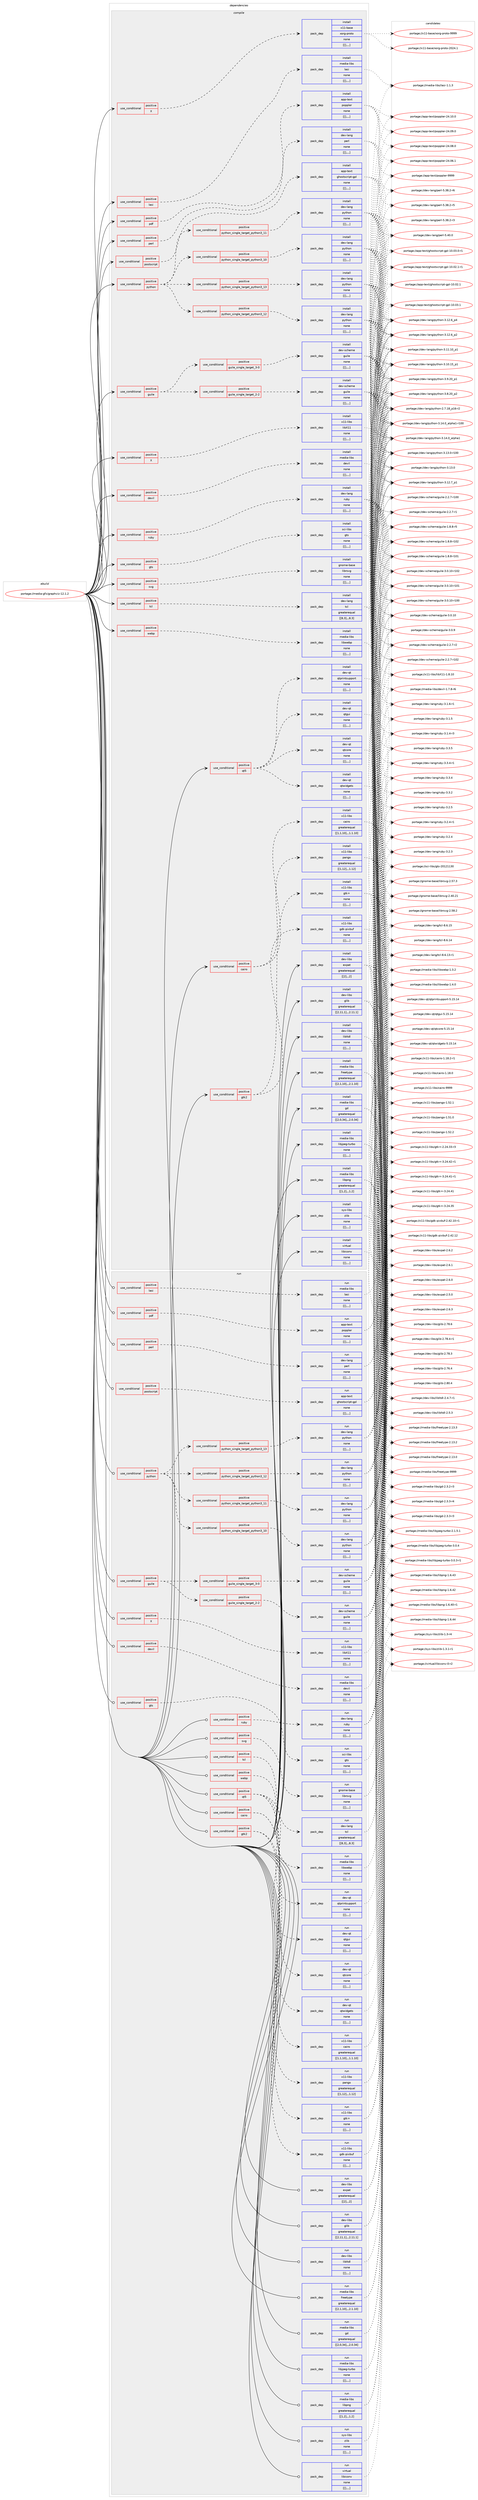 digraph prolog {

# *************
# Graph options
# *************

newrank=true;
concentrate=true;
compound=true;
graph [rankdir=LR,fontname=Helvetica,fontsize=10,ranksep=1.5];#, ranksep=2.5, nodesep=0.2];
edge  [arrowhead=vee];
node  [fontname=Helvetica,fontsize=10];

# **********
# The ebuild
# **********

subgraph cluster_leftcol {
color=gray;
label=<<i>ebuild</i>>;
id [label="portage://media-gfx/graphviz-12.1.2", color=red, width=4, href="../media-gfx/graphviz-12.1.2.svg"];
}

# ****************
# The dependencies
# ****************

subgraph cluster_midcol {
color=gray;
label=<<i>dependencies</i>>;
subgraph cluster_compile {
fillcolor="#eeeeee";
style=filled;
label=<<i>compile</i>>;
subgraph cond77468 {
dependency307351 [label=<<TABLE BORDER="0" CELLBORDER="1" CELLSPACING="0" CELLPADDING="4"><TR><TD ROWSPAN="3" CELLPADDING="10">use_conditional</TD></TR><TR><TD>positive</TD></TR><TR><TD>X</TD></TR></TABLE>>, shape=none, color=red];
subgraph pack227289 {
dependency307355 [label=<<TABLE BORDER="0" CELLBORDER="1" CELLSPACING="0" CELLPADDING="4" WIDTH="220"><TR><TD ROWSPAN="6" CELLPADDING="30">pack_dep</TD></TR><TR><TD WIDTH="110">install</TD></TR><TR><TD>x11-base</TD></TR><TR><TD>xorg-proto</TD></TR><TR><TD>none</TD></TR><TR><TD>[[],,,,]</TD></TR></TABLE>>, shape=none, color=blue];
}
dependency307351:e -> dependency307355:w [weight=20,style="dashed",arrowhead="vee"];
}
id:e -> dependency307351:w [weight=20,style="solid",arrowhead="vee"];
subgraph cond77480 {
dependency307384 [label=<<TABLE BORDER="0" CELLBORDER="1" CELLSPACING="0" CELLPADDING="4"><TR><TD ROWSPAN="3" CELLPADDING="10">use_conditional</TD></TR><TR><TD>positive</TD></TR><TR><TD>X</TD></TR></TABLE>>, shape=none, color=red];
subgraph pack227307 {
dependency307386 [label=<<TABLE BORDER="0" CELLBORDER="1" CELLSPACING="0" CELLPADDING="4" WIDTH="220"><TR><TD ROWSPAN="6" CELLPADDING="30">pack_dep</TD></TR><TR><TD WIDTH="110">install</TD></TR><TR><TD>x11-libs</TD></TR><TR><TD>libX11</TD></TR><TR><TD>none</TD></TR><TR><TD>[[],,,,]</TD></TR></TABLE>>, shape=none, color=blue];
}
dependency307384:e -> dependency307386:w [weight=20,style="dashed",arrowhead="vee"];
}
id:e -> dependency307384:w [weight=20,style="solid",arrowhead="vee"];
subgraph cond77482 {
dependency307408 [label=<<TABLE BORDER="0" CELLBORDER="1" CELLSPACING="0" CELLPADDING="4"><TR><TD ROWSPAN="3" CELLPADDING="10">use_conditional</TD></TR><TR><TD>positive</TD></TR><TR><TD>cairo</TD></TR></TABLE>>, shape=none, color=red];
subgraph pack227399 {
dependency307580 [label=<<TABLE BORDER="0" CELLBORDER="1" CELLSPACING="0" CELLPADDING="4" WIDTH="220"><TR><TD ROWSPAN="6" CELLPADDING="30">pack_dep</TD></TR><TR><TD WIDTH="110">install</TD></TR><TR><TD>x11-libs</TD></TR><TR><TD>cairo</TD></TR><TR><TD>greaterequal</TD></TR><TR><TD>[[1,1,10],,,1.1.10]</TD></TR></TABLE>>, shape=none, color=blue];
}
dependency307408:e -> dependency307580:w [weight=20,style="dashed",arrowhead="vee"];
subgraph pack227441 {
dependency307606 [label=<<TABLE BORDER="0" CELLBORDER="1" CELLSPACING="0" CELLPADDING="4" WIDTH="220"><TR><TD ROWSPAN="6" CELLPADDING="30">pack_dep</TD></TR><TR><TD WIDTH="110">install</TD></TR><TR><TD>x11-libs</TD></TR><TR><TD>pango</TD></TR><TR><TD>greaterequal</TD></TR><TR><TD>[[1,12],,,1.12]</TD></TR></TABLE>>, shape=none, color=blue];
}
dependency307408:e -> dependency307606:w [weight=20,style="dashed",arrowhead="vee"];
}
id:e -> dependency307408:w [weight=20,style="solid",arrowhead="vee"];
subgraph cond77575 {
dependency307726 [label=<<TABLE BORDER="0" CELLBORDER="1" CELLSPACING="0" CELLPADDING="4"><TR><TD ROWSPAN="3" CELLPADDING="10">use_conditional</TD></TR><TR><TD>positive</TD></TR><TR><TD>devil</TD></TR></TABLE>>, shape=none, color=red];
subgraph pack227515 {
dependency307751 [label=<<TABLE BORDER="0" CELLBORDER="1" CELLSPACING="0" CELLPADDING="4" WIDTH="220"><TR><TD ROWSPAN="6" CELLPADDING="30">pack_dep</TD></TR><TR><TD WIDTH="110">install</TD></TR><TR><TD>media-libs</TD></TR><TR><TD>devil</TD></TR><TR><TD>none</TD></TR><TR><TD>[[],,,,]</TD></TR></TABLE>>, shape=none, color=blue];
}
dependency307726:e -> dependency307751:w [weight=20,style="dashed",arrowhead="vee"];
}
id:e -> dependency307726:w [weight=20,style="solid",arrowhead="vee"];
subgraph cond77638 {
dependency307823 [label=<<TABLE BORDER="0" CELLBORDER="1" CELLSPACING="0" CELLPADDING="4"><TR><TD ROWSPAN="3" CELLPADDING="10">use_conditional</TD></TR><TR><TD>positive</TD></TR><TR><TD>gtk2</TD></TR></TABLE>>, shape=none, color=red];
subgraph pack227582 {
dependency307872 [label=<<TABLE BORDER="0" CELLBORDER="1" CELLSPACING="0" CELLPADDING="4" WIDTH="220"><TR><TD ROWSPAN="6" CELLPADDING="30">pack_dep</TD></TR><TR><TD WIDTH="110">install</TD></TR><TR><TD>x11-libs</TD></TR><TR><TD>gdk-pixbuf</TD></TR><TR><TD>none</TD></TR><TR><TD>[[],,,,]</TD></TR></TABLE>>, shape=none, color=blue];
}
dependency307823:e -> dependency307872:w [weight=20,style="dashed",arrowhead="vee"];
subgraph pack227647 {
dependency307943 [label=<<TABLE BORDER="0" CELLBORDER="1" CELLSPACING="0" CELLPADDING="4" WIDTH="220"><TR><TD ROWSPAN="6" CELLPADDING="30">pack_dep</TD></TR><TR><TD WIDTH="110">install</TD></TR><TR><TD>x11-libs</TD></TR><TR><TD>gtk+</TD></TR><TR><TD>none</TD></TR><TR><TD>[[],,,,]</TD></TR></TABLE>>, shape=none, color=blue];
}
dependency307823:e -> dependency307943:w [weight=20,style="dashed",arrowhead="vee"];
}
id:e -> dependency307823:w [weight=20,style="solid",arrowhead="vee"];
subgraph cond77699 {
dependency308022 [label=<<TABLE BORDER="0" CELLBORDER="1" CELLSPACING="0" CELLPADDING="4"><TR><TD ROWSPAN="3" CELLPADDING="10">use_conditional</TD></TR><TR><TD>positive</TD></TR><TR><TD>gts</TD></TR></TABLE>>, shape=none, color=red];
subgraph pack227806 {
dependency308176 [label=<<TABLE BORDER="0" CELLBORDER="1" CELLSPACING="0" CELLPADDING="4" WIDTH="220"><TR><TD ROWSPAN="6" CELLPADDING="30">pack_dep</TD></TR><TR><TD WIDTH="110">install</TD></TR><TR><TD>sci-libs</TD></TR><TR><TD>gts</TD></TR><TR><TD>none</TD></TR><TR><TD>[[],,,,]</TD></TR></TABLE>>, shape=none, color=blue];
}
dependency308022:e -> dependency308176:w [weight=20,style="dashed",arrowhead="vee"];
}
id:e -> dependency308022:w [weight=20,style="solid",arrowhead="vee"];
subgraph cond77769 {
dependency308228 [label=<<TABLE BORDER="0" CELLBORDER="1" CELLSPACING="0" CELLPADDING="4"><TR><TD ROWSPAN="3" CELLPADDING="10">use_conditional</TD></TR><TR><TD>positive</TD></TR><TR><TD>guile</TD></TR></TABLE>>, shape=none, color=red];
subgraph cond77788 {
dependency308275 [label=<<TABLE BORDER="0" CELLBORDER="1" CELLSPACING="0" CELLPADDING="4"><TR><TD ROWSPAN="3" CELLPADDING="10">use_conditional</TD></TR><TR><TD>positive</TD></TR><TR><TD>guile_single_target_2-2</TD></TR></TABLE>>, shape=none, color=red];
subgraph pack227910 {
dependency308298 [label=<<TABLE BORDER="0" CELLBORDER="1" CELLSPACING="0" CELLPADDING="4" WIDTH="220"><TR><TD ROWSPAN="6" CELLPADDING="30">pack_dep</TD></TR><TR><TD WIDTH="110">install</TD></TR><TR><TD>dev-scheme</TD></TR><TR><TD>guile</TD></TR><TR><TD>none</TD></TR><TR><TD>[[],,,,]</TD></TR></TABLE>>, shape=none, color=blue];
}
dependency308275:e -> dependency308298:w [weight=20,style="dashed",arrowhead="vee"];
}
dependency308228:e -> dependency308275:w [weight=20,style="dashed",arrowhead="vee"];
subgraph cond77812 {
dependency308374 [label=<<TABLE BORDER="0" CELLBORDER="1" CELLSPACING="0" CELLPADDING="4"><TR><TD ROWSPAN="3" CELLPADDING="10">use_conditional</TD></TR><TR><TD>positive</TD></TR><TR><TD>guile_single_target_3-0</TD></TR></TABLE>>, shape=none, color=red];
subgraph pack227994 {
dependency308460 [label=<<TABLE BORDER="0" CELLBORDER="1" CELLSPACING="0" CELLPADDING="4" WIDTH="220"><TR><TD ROWSPAN="6" CELLPADDING="30">pack_dep</TD></TR><TR><TD WIDTH="110">install</TD></TR><TR><TD>dev-scheme</TD></TR><TR><TD>guile</TD></TR><TR><TD>none</TD></TR><TR><TD>[[],,,,]</TD></TR></TABLE>>, shape=none, color=blue];
}
dependency308374:e -> dependency308460:w [weight=20,style="dashed",arrowhead="vee"];
}
dependency308228:e -> dependency308374:w [weight=20,style="dashed",arrowhead="vee"];
}
id:e -> dependency308228:w [weight=20,style="solid",arrowhead="vee"];
subgraph cond77857 {
dependency308466 [label=<<TABLE BORDER="0" CELLBORDER="1" CELLSPACING="0" CELLPADDING="4"><TR><TD ROWSPAN="3" CELLPADDING="10">use_conditional</TD></TR><TR><TD>positive</TD></TR><TR><TD>lasi</TD></TR></TABLE>>, shape=none, color=red];
subgraph pack228015 {
dependency308495 [label=<<TABLE BORDER="0" CELLBORDER="1" CELLSPACING="0" CELLPADDING="4" WIDTH="220"><TR><TD ROWSPAN="6" CELLPADDING="30">pack_dep</TD></TR><TR><TD WIDTH="110">install</TD></TR><TR><TD>media-libs</TD></TR><TR><TD>lasi</TD></TR><TR><TD>none</TD></TR><TR><TD>[[],,,,]</TD></TR></TABLE>>, shape=none, color=blue];
}
dependency308466:e -> dependency308495:w [weight=20,style="dashed",arrowhead="vee"];
}
id:e -> dependency308466:w [weight=20,style="solid",arrowhead="vee"];
subgraph cond77867 {
dependency308520 [label=<<TABLE BORDER="0" CELLBORDER="1" CELLSPACING="0" CELLPADDING="4"><TR><TD ROWSPAN="3" CELLPADDING="10">use_conditional</TD></TR><TR><TD>positive</TD></TR><TR><TD>pdf</TD></TR></TABLE>>, shape=none, color=red];
subgraph pack228097 {
dependency308592 [label=<<TABLE BORDER="0" CELLBORDER="1" CELLSPACING="0" CELLPADDING="4" WIDTH="220"><TR><TD ROWSPAN="6" CELLPADDING="30">pack_dep</TD></TR><TR><TD WIDTH="110">install</TD></TR><TR><TD>app-text</TD></TR><TR><TD>poppler</TD></TR><TR><TD>none</TD></TR><TR><TD>[[],,,,]</TD></TR></TABLE>>, shape=none, color=blue];
}
dependency308520:e -> dependency308592:w [weight=20,style="dashed",arrowhead="vee"];
}
id:e -> dependency308520:w [weight=20,style="solid",arrowhead="vee"];
subgraph cond77904 {
dependency308648 [label=<<TABLE BORDER="0" CELLBORDER="1" CELLSPACING="0" CELLPADDING="4"><TR><TD ROWSPAN="3" CELLPADDING="10">use_conditional</TD></TR><TR><TD>positive</TD></TR><TR><TD>perl</TD></TR></TABLE>>, shape=none, color=red];
subgraph pack228166 {
dependency308694 [label=<<TABLE BORDER="0" CELLBORDER="1" CELLSPACING="0" CELLPADDING="4" WIDTH="220"><TR><TD ROWSPAN="6" CELLPADDING="30">pack_dep</TD></TR><TR><TD WIDTH="110">install</TD></TR><TR><TD>dev-lang</TD></TR><TR><TD>perl</TD></TR><TR><TD>none</TD></TR><TR><TD>[[],,,,]</TD></TR></TABLE>>, shape=none, color=blue];
}
dependency308648:e -> dependency308694:w [weight=20,style="dashed",arrowhead="vee"];
}
id:e -> dependency308648:w [weight=20,style="solid",arrowhead="vee"];
subgraph cond77931 {
dependency308726 [label=<<TABLE BORDER="0" CELLBORDER="1" CELLSPACING="0" CELLPADDING="4"><TR><TD ROWSPAN="3" CELLPADDING="10">use_conditional</TD></TR><TR><TD>positive</TD></TR><TR><TD>postscript</TD></TR></TABLE>>, shape=none, color=red];
subgraph pack228199 {
dependency308770 [label=<<TABLE BORDER="0" CELLBORDER="1" CELLSPACING="0" CELLPADDING="4" WIDTH="220"><TR><TD ROWSPAN="6" CELLPADDING="30">pack_dep</TD></TR><TR><TD WIDTH="110">install</TD></TR><TR><TD>app-text</TD></TR><TR><TD>ghostscript-gpl</TD></TR><TR><TD>none</TD></TR><TR><TD>[[],,,,]</TD></TR></TABLE>>, shape=none, color=blue];
}
dependency308726:e -> dependency308770:w [weight=20,style="dashed",arrowhead="vee"];
}
id:e -> dependency308726:w [weight=20,style="solid",arrowhead="vee"];
subgraph cond77965 {
dependency308818 [label=<<TABLE BORDER="0" CELLBORDER="1" CELLSPACING="0" CELLPADDING="4"><TR><TD ROWSPAN="3" CELLPADDING="10">use_conditional</TD></TR><TR><TD>positive</TD></TR><TR><TD>python</TD></TR></TABLE>>, shape=none, color=red];
subgraph cond77972 {
dependency308843 [label=<<TABLE BORDER="0" CELLBORDER="1" CELLSPACING="0" CELLPADDING="4"><TR><TD ROWSPAN="3" CELLPADDING="10">use_conditional</TD></TR><TR><TD>positive</TD></TR><TR><TD>python_single_target_python3_10</TD></TR></TABLE>>, shape=none, color=red];
subgraph pack228300 {
dependency308889 [label=<<TABLE BORDER="0" CELLBORDER="1" CELLSPACING="0" CELLPADDING="4" WIDTH="220"><TR><TD ROWSPAN="6" CELLPADDING="30">pack_dep</TD></TR><TR><TD WIDTH="110">install</TD></TR><TR><TD>dev-lang</TD></TR><TR><TD>python</TD></TR><TR><TD>none</TD></TR><TR><TD>[[],,,,]</TD></TR></TABLE>>, shape=none, color=blue];
}
dependency308843:e -> dependency308889:w [weight=20,style="dashed",arrowhead="vee"];
}
dependency308818:e -> dependency308843:w [weight=20,style="dashed",arrowhead="vee"];
subgraph cond77991 {
dependency308909 [label=<<TABLE BORDER="0" CELLBORDER="1" CELLSPACING="0" CELLPADDING="4"><TR><TD ROWSPAN="3" CELLPADDING="10">use_conditional</TD></TR><TR><TD>positive</TD></TR><TR><TD>python_single_target_python3_11</TD></TR></TABLE>>, shape=none, color=red];
subgraph pack228325 {
dependency308936 [label=<<TABLE BORDER="0" CELLBORDER="1" CELLSPACING="0" CELLPADDING="4" WIDTH="220"><TR><TD ROWSPAN="6" CELLPADDING="30">pack_dep</TD></TR><TR><TD WIDTH="110">install</TD></TR><TR><TD>dev-lang</TD></TR><TR><TD>python</TD></TR><TR><TD>none</TD></TR><TR><TD>[[],,,,]</TD></TR></TABLE>>, shape=none, color=blue];
}
dependency308909:e -> dependency308936:w [weight=20,style="dashed",arrowhead="vee"];
}
dependency308818:e -> dependency308909:w [weight=20,style="dashed",arrowhead="vee"];
subgraph cond78000 {
dependency308987 [label=<<TABLE BORDER="0" CELLBORDER="1" CELLSPACING="0" CELLPADDING="4"><TR><TD ROWSPAN="3" CELLPADDING="10">use_conditional</TD></TR><TR><TD>positive</TD></TR><TR><TD>python_single_target_python3_12</TD></TR></TABLE>>, shape=none, color=red];
subgraph pack228379 {
dependency308989 [label=<<TABLE BORDER="0" CELLBORDER="1" CELLSPACING="0" CELLPADDING="4" WIDTH="220"><TR><TD ROWSPAN="6" CELLPADDING="30">pack_dep</TD></TR><TR><TD WIDTH="110">install</TD></TR><TR><TD>dev-lang</TD></TR><TR><TD>python</TD></TR><TR><TD>none</TD></TR><TR><TD>[[],,,,]</TD></TR></TABLE>>, shape=none, color=blue];
}
dependency308987:e -> dependency308989:w [weight=20,style="dashed",arrowhead="vee"];
}
dependency308818:e -> dependency308987:w [weight=20,style="dashed",arrowhead="vee"];
subgraph cond78020 {
dependency309022 [label=<<TABLE BORDER="0" CELLBORDER="1" CELLSPACING="0" CELLPADDING="4"><TR><TD ROWSPAN="3" CELLPADDING="10">use_conditional</TD></TR><TR><TD>positive</TD></TR><TR><TD>python_single_target_python3_13</TD></TR></TABLE>>, shape=none, color=red];
subgraph pack228415 {
dependency309181 [label=<<TABLE BORDER="0" CELLBORDER="1" CELLSPACING="0" CELLPADDING="4" WIDTH="220"><TR><TD ROWSPAN="6" CELLPADDING="30">pack_dep</TD></TR><TR><TD WIDTH="110">install</TD></TR><TR><TD>dev-lang</TD></TR><TR><TD>python</TD></TR><TR><TD>none</TD></TR><TR><TD>[[],,,,]</TD></TR></TABLE>>, shape=none, color=blue];
}
dependency309022:e -> dependency309181:w [weight=20,style="dashed",arrowhead="vee"];
}
dependency308818:e -> dependency309022:w [weight=20,style="dashed",arrowhead="vee"];
}
id:e -> dependency308818:w [weight=20,style="solid",arrowhead="vee"];
subgraph cond78083 {
dependency309264 [label=<<TABLE BORDER="0" CELLBORDER="1" CELLSPACING="0" CELLPADDING="4"><TR><TD ROWSPAN="3" CELLPADDING="10">use_conditional</TD></TR><TR><TD>positive</TD></TR><TR><TD>qt5</TD></TR></TABLE>>, shape=none, color=red];
subgraph pack228594 {
dependency309348 [label=<<TABLE BORDER="0" CELLBORDER="1" CELLSPACING="0" CELLPADDING="4" WIDTH="220"><TR><TD ROWSPAN="6" CELLPADDING="30">pack_dep</TD></TR><TR><TD WIDTH="110">install</TD></TR><TR><TD>dev-qt</TD></TR><TR><TD>qtcore</TD></TR><TR><TD>none</TD></TR><TR><TD>[[],,,,]</TD></TR></TABLE>>, shape=none, color=blue];
}
dependency309264:e -> dependency309348:w [weight=20,style="dashed",arrowhead="vee"];
subgraph pack228643 {
dependency309377 [label=<<TABLE BORDER="0" CELLBORDER="1" CELLSPACING="0" CELLPADDING="4" WIDTH="220"><TR><TD ROWSPAN="6" CELLPADDING="30">pack_dep</TD></TR><TR><TD WIDTH="110">install</TD></TR><TR><TD>dev-qt</TD></TR><TR><TD>qtgui</TD></TR><TR><TD>none</TD></TR><TR><TD>[[],,,,]</TD></TR></TABLE>>, shape=none, color=blue];
}
dependency309264:e -> dependency309377:w [weight=20,style="dashed",arrowhead="vee"];
subgraph pack228679 {
dependency309404 [label=<<TABLE BORDER="0" CELLBORDER="1" CELLSPACING="0" CELLPADDING="4" WIDTH="220"><TR><TD ROWSPAN="6" CELLPADDING="30">pack_dep</TD></TR><TR><TD WIDTH="110">install</TD></TR><TR><TD>dev-qt</TD></TR><TR><TD>qtprintsupport</TD></TR><TR><TD>none</TD></TR><TR><TD>[[],,,,]</TD></TR></TABLE>>, shape=none, color=blue];
}
dependency309264:e -> dependency309404:w [weight=20,style="dashed",arrowhead="vee"];
subgraph pack228682 {
dependency309452 [label=<<TABLE BORDER="0" CELLBORDER="1" CELLSPACING="0" CELLPADDING="4" WIDTH="220"><TR><TD ROWSPAN="6" CELLPADDING="30">pack_dep</TD></TR><TR><TD WIDTH="110">install</TD></TR><TR><TD>dev-qt</TD></TR><TR><TD>qtwidgets</TD></TR><TR><TD>none</TD></TR><TR><TD>[[],,,,]</TD></TR></TABLE>>, shape=none, color=blue];
}
dependency309264:e -> dependency309452:w [weight=20,style="dashed",arrowhead="vee"];
}
id:e -> dependency309264:w [weight=20,style="solid",arrowhead="vee"];
subgraph cond78144 {
dependency309475 [label=<<TABLE BORDER="0" CELLBORDER="1" CELLSPACING="0" CELLPADDING="4"><TR><TD ROWSPAN="3" CELLPADDING="10">use_conditional</TD></TR><TR><TD>positive</TD></TR><TR><TD>ruby</TD></TR></TABLE>>, shape=none, color=red];
subgraph pack228747 {
dependency309506 [label=<<TABLE BORDER="0" CELLBORDER="1" CELLSPACING="0" CELLPADDING="4" WIDTH="220"><TR><TD ROWSPAN="6" CELLPADDING="30">pack_dep</TD></TR><TR><TD WIDTH="110">install</TD></TR><TR><TD>dev-lang</TD></TR><TR><TD>ruby</TD></TR><TR><TD>none</TD></TR><TR><TD>[[],,,,]</TD></TR></TABLE>>, shape=none, color=blue];
}
dependency309475:e -> dependency309506:w [weight=20,style="dashed",arrowhead="vee"];
}
id:e -> dependency309475:w [weight=20,style="solid",arrowhead="vee"];
subgraph cond78159 {
dependency309752 [label=<<TABLE BORDER="0" CELLBORDER="1" CELLSPACING="0" CELLPADDING="4"><TR><TD ROWSPAN="3" CELLPADDING="10">use_conditional</TD></TR><TR><TD>positive</TD></TR><TR><TD>svg</TD></TR></TABLE>>, shape=none, color=red];
subgraph pack228983 {
dependency309877 [label=<<TABLE BORDER="0" CELLBORDER="1" CELLSPACING="0" CELLPADDING="4" WIDTH="220"><TR><TD ROWSPAN="6" CELLPADDING="30">pack_dep</TD></TR><TR><TD WIDTH="110">install</TD></TR><TR><TD>gnome-base</TD></TR><TR><TD>librsvg</TD></TR><TR><TD>none</TD></TR><TR><TD>[[],,,,]</TD></TR></TABLE>>, shape=none, color=blue];
}
dependency309752:e -> dependency309877:w [weight=20,style="dashed",arrowhead="vee"];
}
id:e -> dependency309752:w [weight=20,style="solid",arrowhead="vee"];
subgraph cond78309 {
dependency309995 [label=<<TABLE BORDER="0" CELLBORDER="1" CELLSPACING="0" CELLPADDING="4"><TR><TD ROWSPAN="3" CELLPADDING="10">use_conditional</TD></TR><TR><TD>positive</TD></TR><TR><TD>tcl</TD></TR></TABLE>>, shape=none, color=red];
subgraph pack229050 {
dependency310039 [label=<<TABLE BORDER="0" CELLBORDER="1" CELLSPACING="0" CELLPADDING="4" WIDTH="220"><TR><TD ROWSPAN="6" CELLPADDING="30">pack_dep</TD></TR><TR><TD WIDTH="110">install</TD></TR><TR><TD>dev-lang</TD></TR><TR><TD>tcl</TD></TR><TR><TD>greaterequal</TD></TR><TR><TD>[[8,3],,,8.3]</TD></TR></TABLE>>, shape=none, color=blue];
}
dependency309995:e -> dependency310039:w [weight=20,style="dashed",arrowhead="vee"];
}
id:e -> dependency309995:w [weight=20,style="solid",arrowhead="vee"];
subgraph cond78381 {
dependency310094 [label=<<TABLE BORDER="0" CELLBORDER="1" CELLSPACING="0" CELLPADDING="4"><TR><TD ROWSPAN="3" CELLPADDING="10">use_conditional</TD></TR><TR><TD>positive</TD></TR><TR><TD>webp</TD></TR></TABLE>>, shape=none, color=red];
subgraph pack229124 {
dependency310209 [label=<<TABLE BORDER="0" CELLBORDER="1" CELLSPACING="0" CELLPADDING="4" WIDTH="220"><TR><TD ROWSPAN="6" CELLPADDING="30">pack_dep</TD></TR><TR><TD WIDTH="110">install</TD></TR><TR><TD>media-libs</TD></TR><TR><TD>libwebp</TD></TR><TR><TD>none</TD></TR><TR><TD>[[],,,,]</TD></TR></TABLE>>, shape=none, color=blue];
}
dependency310094:e -> dependency310209:w [weight=20,style="dashed",arrowhead="vee"];
}
id:e -> dependency310094:w [weight=20,style="solid",arrowhead="vee"];
subgraph pack229221 {
dependency310258 [label=<<TABLE BORDER="0" CELLBORDER="1" CELLSPACING="0" CELLPADDING="4" WIDTH="220"><TR><TD ROWSPAN="6" CELLPADDING="30">pack_dep</TD></TR><TR><TD WIDTH="110">install</TD></TR><TR><TD>dev-libs</TD></TR><TR><TD>expat</TD></TR><TR><TD>greaterequal</TD></TR><TR><TD>[[2],,,2]</TD></TR></TABLE>>, shape=none, color=blue];
}
id:e -> dependency310258:w [weight=20,style="solid",arrowhead="vee"];
subgraph pack229240 {
dependency310311 [label=<<TABLE BORDER="0" CELLBORDER="1" CELLSPACING="0" CELLPADDING="4" WIDTH="220"><TR><TD ROWSPAN="6" CELLPADDING="30">pack_dep</TD></TR><TR><TD WIDTH="110">install</TD></TR><TR><TD>dev-libs</TD></TR><TR><TD>glib</TD></TR><TR><TD>greaterequal</TD></TR><TR><TD>[[2,11,1],,,2.11.1]</TD></TR></TABLE>>, shape=none, color=blue];
}
id:e -> dependency310311:w [weight=20,style="solid",arrowhead="vee"];
subgraph pack229256 {
dependency310367 [label=<<TABLE BORDER="0" CELLBORDER="1" CELLSPACING="0" CELLPADDING="4" WIDTH="220"><TR><TD ROWSPAN="6" CELLPADDING="30">pack_dep</TD></TR><TR><TD WIDTH="110">install</TD></TR><TR><TD>dev-libs</TD></TR><TR><TD>libltdl</TD></TR><TR><TD>none</TD></TR><TR><TD>[[],,,,]</TD></TR></TABLE>>, shape=none, color=blue];
}
id:e -> dependency310367:w [weight=20,style="solid",arrowhead="vee"];
subgraph pack229285 {
dependency310370 [label=<<TABLE BORDER="0" CELLBORDER="1" CELLSPACING="0" CELLPADDING="4" WIDTH="220"><TR><TD ROWSPAN="6" CELLPADDING="30">pack_dep</TD></TR><TR><TD WIDTH="110">install</TD></TR><TR><TD>media-libs</TD></TR><TR><TD>freetype</TD></TR><TR><TD>greaterequal</TD></TR><TR><TD>[[2,1,10],,,2.1.10]</TD></TR></TABLE>>, shape=none, color=blue];
}
id:e -> dependency310370:w [weight=20,style="solid",arrowhead="vee"];
subgraph pack229359 {
dependency310493 [label=<<TABLE BORDER="0" CELLBORDER="1" CELLSPACING="0" CELLPADDING="4" WIDTH="220"><TR><TD ROWSPAN="6" CELLPADDING="30">pack_dep</TD></TR><TR><TD WIDTH="110">install</TD></TR><TR><TD>media-libs</TD></TR><TR><TD>gd</TD></TR><TR><TD>greaterequal</TD></TR><TR><TD>[[2,0,34],,,2.0.34]</TD></TR></TABLE>>, shape=none, color=blue];
}
id:e -> dependency310493:w [weight=20,style="solid",arrowhead="vee"];
subgraph pack229362 {
dependency310540 [label=<<TABLE BORDER="0" CELLBORDER="1" CELLSPACING="0" CELLPADDING="4" WIDTH="220"><TR><TD ROWSPAN="6" CELLPADDING="30">pack_dep</TD></TR><TR><TD WIDTH="110">install</TD></TR><TR><TD>media-libs</TD></TR><TR><TD>libjpeg-turbo</TD></TR><TR><TD>none</TD></TR><TR><TD>[[],,,,]</TD></TR></TABLE>>, shape=none, color=blue];
}
id:e -> dependency310540:w [weight=20,style="solid",arrowhead="vee"];
subgraph pack229390 {
dependency310590 [label=<<TABLE BORDER="0" CELLBORDER="1" CELLSPACING="0" CELLPADDING="4" WIDTH="220"><TR><TD ROWSPAN="6" CELLPADDING="30">pack_dep</TD></TR><TR><TD WIDTH="110">install</TD></TR><TR><TD>media-libs</TD></TR><TR><TD>libpng</TD></TR><TR><TD>greaterequal</TD></TR><TR><TD>[[1,2],,,1.2]</TD></TR></TABLE>>, shape=none, color=blue];
}
id:e -> dependency310590:w [weight=20,style="solid",arrowhead="vee"];
subgraph pack229424 {
dependency310635 [label=<<TABLE BORDER="0" CELLBORDER="1" CELLSPACING="0" CELLPADDING="4" WIDTH="220"><TR><TD ROWSPAN="6" CELLPADDING="30">pack_dep</TD></TR><TR><TD WIDTH="110">install</TD></TR><TR><TD>sys-libs</TD></TR><TR><TD>zlib</TD></TR><TR><TD>none</TD></TR><TR><TD>[[],,,,]</TD></TR></TABLE>>, shape=none, color=blue];
}
id:e -> dependency310635:w [weight=20,style="solid",arrowhead="vee"];
subgraph pack229462 {
dependency310700 [label=<<TABLE BORDER="0" CELLBORDER="1" CELLSPACING="0" CELLPADDING="4" WIDTH="220"><TR><TD ROWSPAN="6" CELLPADDING="30">pack_dep</TD></TR><TR><TD WIDTH="110">install</TD></TR><TR><TD>virtual</TD></TR><TR><TD>libiconv</TD></TR><TR><TD>none</TD></TR><TR><TD>[[],,,,]</TD></TR></TABLE>>, shape=none, color=blue];
}
id:e -> dependency310700:w [weight=20,style="solid",arrowhead="vee"];
}
subgraph cluster_compileandrun {
fillcolor="#eeeeee";
style=filled;
label=<<i>compile and run</i>>;
}
subgraph cluster_run {
fillcolor="#eeeeee";
style=filled;
label=<<i>run</i>>;
subgraph cond78639 {
dependency310806 [label=<<TABLE BORDER="0" CELLBORDER="1" CELLSPACING="0" CELLPADDING="4"><TR><TD ROWSPAN="3" CELLPADDING="10">use_conditional</TD></TR><TR><TD>positive</TD></TR><TR><TD>X</TD></TR></TABLE>>, shape=none, color=red];
subgraph pack229565 {
dependency310853 [label=<<TABLE BORDER="0" CELLBORDER="1" CELLSPACING="0" CELLPADDING="4" WIDTH="220"><TR><TD ROWSPAN="6" CELLPADDING="30">pack_dep</TD></TR><TR><TD WIDTH="110">run</TD></TR><TR><TD>x11-libs</TD></TR><TR><TD>libX11</TD></TR><TR><TD>none</TD></TR><TR><TD>[[],,,,]</TD></TR></TABLE>>, shape=none, color=blue];
}
dependency310806:e -> dependency310853:w [weight=20,style="dashed",arrowhead="vee"];
}
id:e -> dependency310806:w [weight=20,style="solid",arrowhead="odot"];
subgraph cond78666 {
dependency310879 [label=<<TABLE BORDER="0" CELLBORDER="1" CELLSPACING="0" CELLPADDING="4"><TR><TD ROWSPAN="3" CELLPADDING="10">use_conditional</TD></TR><TR><TD>positive</TD></TR><TR><TD>cairo</TD></TR></TABLE>>, shape=none, color=red];
subgraph pack229611 {
dependency310923 [label=<<TABLE BORDER="0" CELLBORDER="1" CELLSPACING="0" CELLPADDING="4" WIDTH="220"><TR><TD ROWSPAN="6" CELLPADDING="30">pack_dep</TD></TR><TR><TD WIDTH="110">run</TD></TR><TR><TD>x11-libs</TD></TR><TR><TD>cairo</TD></TR><TR><TD>greaterequal</TD></TR><TR><TD>[[1,1,10],,,1.1.10]</TD></TR></TABLE>>, shape=none, color=blue];
}
dependency310879:e -> dependency310923:w [weight=20,style="dashed",arrowhead="vee"];
subgraph pack229662 {
dependency310988 [label=<<TABLE BORDER="0" CELLBORDER="1" CELLSPACING="0" CELLPADDING="4" WIDTH="220"><TR><TD ROWSPAN="6" CELLPADDING="30">pack_dep</TD></TR><TR><TD WIDTH="110">run</TD></TR><TR><TD>x11-libs</TD></TR><TR><TD>pango</TD></TR><TR><TD>greaterequal</TD></TR><TR><TD>[[1,12],,,1.12]</TD></TR></TABLE>>, shape=none, color=blue];
}
dependency310879:e -> dependency310988:w [weight=20,style="dashed",arrowhead="vee"];
}
id:e -> dependency310879:w [weight=20,style="solid",arrowhead="odot"];
subgraph cond78718 {
dependency311015 [label=<<TABLE BORDER="0" CELLBORDER="1" CELLSPACING="0" CELLPADDING="4"><TR><TD ROWSPAN="3" CELLPADDING="10">use_conditional</TD></TR><TR><TD>positive</TD></TR><TR><TD>devil</TD></TR></TABLE>>, shape=none, color=red];
subgraph pack229677 {
dependency311021 [label=<<TABLE BORDER="0" CELLBORDER="1" CELLSPACING="0" CELLPADDING="4" WIDTH="220"><TR><TD ROWSPAN="6" CELLPADDING="30">pack_dep</TD></TR><TR><TD WIDTH="110">run</TD></TR><TR><TD>media-libs</TD></TR><TR><TD>devil</TD></TR><TR><TD>none</TD></TR><TR><TD>[[],,,,]</TD></TR></TABLE>>, shape=none, color=blue];
}
dependency311015:e -> dependency311021:w [weight=20,style="dashed",arrowhead="vee"];
}
id:e -> dependency311015:w [weight=20,style="solid",arrowhead="odot"];
subgraph cond78727 {
dependency311042 [label=<<TABLE BORDER="0" CELLBORDER="1" CELLSPACING="0" CELLPADDING="4"><TR><TD ROWSPAN="3" CELLPADDING="10">use_conditional</TD></TR><TR><TD>positive</TD></TR><TR><TD>gtk2</TD></TR></TABLE>>, shape=none, color=red];
subgraph pack229698 {
dependency311062 [label=<<TABLE BORDER="0" CELLBORDER="1" CELLSPACING="0" CELLPADDING="4" WIDTH="220"><TR><TD ROWSPAN="6" CELLPADDING="30">pack_dep</TD></TR><TR><TD WIDTH="110">run</TD></TR><TR><TD>x11-libs</TD></TR><TR><TD>gdk-pixbuf</TD></TR><TR><TD>none</TD></TR><TR><TD>[[],,,,]</TD></TR></TABLE>>, shape=none, color=blue];
}
dependency311042:e -> dependency311062:w [weight=20,style="dashed",arrowhead="vee"];
subgraph pack229710 {
dependency311144 [label=<<TABLE BORDER="0" CELLBORDER="1" CELLSPACING="0" CELLPADDING="4" WIDTH="220"><TR><TD ROWSPAN="6" CELLPADDING="30">pack_dep</TD></TR><TR><TD WIDTH="110">run</TD></TR><TR><TD>x11-libs</TD></TR><TR><TD>gtk+</TD></TR><TR><TD>none</TD></TR><TR><TD>[[],,,,]</TD></TR></TABLE>>, shape=none, color=blue];
}
dependency311042:e -> dependency311144:w [weight=20,style="dashed",arrowhead="vee"];
}
id:e -> dependency311042:w [weight=20,style="solid",arrowhead="odot"];
subgraph cond78779 {
dependency311194 [label=<<TABLE BORDER="0" CELLBORDER="1" CELLSPACING="0" CELLPADDING="4"><TR><TD ROWSPAN="3" CELLPADDING="10">use_conditional</TD></TR><TR><TD>positive</TD></TR><TR><TD>gts</TD></TR></TABLE>>, shape=none, color=red];
subgraph pack229837 {
dependency311281 [label=<<TABLE BORDER="0" CELLBORDER="1" CELLSPACING="0" CELLPADDING="4" WIDTH="220"><TR><TD ROWSPAN="6" CELLPADDING="30">pack_dep</TD></TR><TR><TD WIDTH="110">run</TD></TR><TR><TD>sci-libs</TD></TR><TR><TD>gts</TD></TR><TR><TD>none</TD></TR><TR><TD>[[],,,,]</TD></TR></TABLE>>, shape=none, color=blue];
}
dependency311194:e -> dependency311281:w [weight=20,style="dashed",arrowhead="vee"];
}
id:e -> dependency311194:w [weight=20,style="solid",arrowhead="odot"];
subgraph cond78822 {
dependency311308 [label=<<TABLE BORDER="0" CELLBORDER="1" CELLSPACING="0" CELLPADDING="4"><TR><TD ROWSPAN="3" CELLPADDING="10">use_conditional</TD></TR><TR><TD>positive</TD></TR><TR><TD>guile</TD></TR></TABLE>>, shape=none, color=red];
subgraph cond78834 {
dependency311387 [label=<<TABLE BORDER="0" CELLBORDER="1" CELLSPACING="0" CELLPADDING="4"><TR><TD ROWSPAN="3" CELLPADDING="10">use_conditional</TD></TR><TR><TD>positive</TD></TR><TR><TD>guile_single_target_2-2</TD></TR></TABLE>>, shape=none, color=red];
subgraph pack229930 {
dependency311391 [label=<<TABLE BORDER="0" CELLBORDER="1" CELLSPACING="0" CELLPADDING="4" WIDTH="220"><TR><TD ROWSPAN="6" CELLPADDING="30">pack_dep</TD></TR><TR><TD WIDTH="110">run</TD></TR><TR><TD>dev-scheme</TD></TR><TR><TD>guile</TD></TR><TR><TD>none</TD></TR><TR><TD>[[],,,,]</TD></TR></TABLE>>, shape=none, color=blue];
}
dependency311387:e -> dependency311391:w [weight=20,style="dashed",arrowhead="vee"];
}
dependency311308:e -> dependency311387:w [weight=20,style="dashed",arrowhead="vee"];
subgraph cond78870 {
dependency311419 [label=<<TABLE BORDER="0" CELLBORDER="1" CELLSPACING="0" CELLPADDING="4"><TR><TD ROWSPAN="3" CELLPADDING="10">use_conditional</TD></TR><TR><TD>positive</TD></TR><TR><TD>guile_single_target_3-0</TD></TR></TABLE>>, shape=none, color=red];
subgraph pack229943 {
dependency311443 [label=<<TABLE BORDER="0" CELLBORDER="1" CELLSPACING="0" CELLPADDING="4" WIDTH="220"><TR><TD ROWSPAN="6" CELLPADDING="30">pack_dep</TD></TR><TR><TD WIDTH="110">run</TD></TR><TR><TD>dev-scheme</TD></TR><TR><TD>guile</TD></TR><TR><TD>none</TD></TR><TR><TD>[[],,,,]</TD></TR></TABLE>>, shape=none, color=blue];
}
dependency311419:e -> dependency311443:w [weight=20,style="dashed",arrowhead="vee"];
}
dependency311308:e -> dependency311419:w [weight=20,style="dashed",arrowhead="vee"];
}
id:e -> dependency311308:w [weight=20,style="solid",arrowhead="odot"];
subgraph cond78903 {
dependency311512 [label=<<TABLE BORDER="0" CELLBORDER="1" CELLSPACING="0" CELLPADDING="4"><TR><TD ROWSPAN="3" CELLPADDING="10">use_conditional</TD></TR><TR><TD>positive</TD></TR><TR><TD>lasi</TD></TR></TABLE>>, shape=none, color=red];
subgraph pack230001 {
dependency311515 [label=<<TABLE BORDER="0" CELLBORDER="1" CELLSPACING="0" CELLPADDING="4" WIDTH="220"><TR><TD ROWSPAN="6" CELLPADDING="30">pack_dep</TD></TR><TR><TD WIDTH="110">run</TD></TR><TR><TD>media-libs</TD></TR><TR><TD>lasi</TD></TR><TR><TD>none</TD></TR><TR><TD>[[],,,,]</TD></TR></TABLE>>, shape=none, color=blue];
}
dependency311512:e -> dependency311515:w [weight=20,style="dashed",arrowhead="vee"];
}
id:e -> dependency311512:w [weight=20,style="solid",arrowhead="odot"];
subgraph cond78905 {
dependency311538 [label=<<TABLE BORDER="0" CELLBORDER="1" CELLSPACING="0" CELLPADDING="4"><TR><TD ROWSPAN="3" CELLPADDING="10">use_conditional</TD></TR><TR><TD>positive</TD></TR><TR><TD>pdf</TD></TR></TABLE>>, shape=none, color=red];
subgraph pack230021 {
dependency311583 [label=<<TABLE BORDER="0" CELLBORDER="1" CELLSPACING="0" CELLPADDING="4" WIDTH="220"><TR><TD ROWSPAN="6" CELLPADDING="30">pack_dep</TD></TR><TR><TD WIDTH="110">run</TD></TR><TR><TD>app-text</TD></TR><TR><TD>poppler</TD></TR><TR><TD>none</TD></TR><TR><TD>[[],,,,]</TD></TR></TABLE>>, shape=none, color=blue];
}
dependency311538:e -> dependency311583:w [weight=20,style="dashed",arrowhead="vee"];
}
id:e -> dependency311538:w [weight=20,style="solid",arrowhead="odot"];
subgraph cond78928 {
dependency311632 [label=<<TABLE BORDER="0" CELLBORDER="1" CELLSPACING="0" CELLPADDING="4"><TR><TD ROWSPAN="3" CELLPADDING="10">use_conditional</TD></TR><TR><TD>positive</TD></TR><TR><TD>perl</TD></TR></TABLE>>, shape=none, color=red];
subgraph pack230081 {
dependency311635 [label=<<TABLE BORDER="0" CELLBORDER="1" CELLSPACING="0" CELLPADDING="4" WIDTH="220"><TR><TD ROWSPAN="6" CELLPADDING="30">pack_dep</TD></TR><TR><TD WIDTH="110">run</TD></TR><TR><TD>dev-lang</TD></TR><TR><TD>perl</TD></TR><TR><TD>none</TD></TR><TR><TD>[[],,,,]</TD></TR></TABLE>>, shape=none, color=blue];
}
dependency311632:e -> dependency311635:w [weight=20,style="dashed",arrowhead="vee"];
}
id:e -> dependency311632:w [weight=20,style="solid",arrowhead="odot"];
subgraph cond78943 {
dependency311658 [label=<<TABLE BORDER="0" CELLBORDER="1" CELLSPACING="0" CELLPADDING="4"><TR><TD ROWSPAN="3" CELLPADDING="10">use_conditional</TD></TR><TR><TD>positive</TD></TR><TR><TD>postscript</TD></TR></TABLE>>, shape=none, color=red];
subgraph pack230123 {
dependency311707 [label=<<TABLE BORDER="0" CELLBORDER="1" CELLSPACING="0" CELLPADDING="4" WIDTH="220"><TR><TD ROWSPAN="6" CELLPADDING="30">pack_dep</TD></TR><TR><TD WIDTH="110">run</TD></TR><TR><TD>app-text</TD></TR><TR><TD>ghostscript-gpl</TD></TR><TR><TD>none</TD></TR><TR><TD>[[],,,,]</TD></TR></TABLE>>, shape=none, color=blue];
}
dependency311658:e -> dependency311707:w [weight=20,style="dashed",arrowhead="vee"];
}
id:e -> dependency311658:w [weight=20,style="solid",arrowhead="odot"];
subgraph cond78970 {
dependency311732 [label=<<TABLE BORDER="0" CELLBORDER="1" CELLSPACING="0" CELLPADDING="4"><TR><TD ROWSPAN="3" CELLPADDING="10">use_conditional</TD></TR><TR><TD>positive</TD></TR><TR><TD>python</TD></TR></TABLE>>, shape=none, color=red];
subgraph cond78979 {
dependency311737 [label=<<TABLE BORDER="0" CELLBORDER="1" CELLSPACING="0" CELLPADDING="4"><TR><TD ROWSPAN="3" CELLPADDING="10">use_conditional</TD></TR><TR><TD>positive</TD></TR><TR><TD>python_single_target_python3_10</TD></TR></TABLE>>, shape=none, color=red];
subgraph pack230164 {
dependency311784 [label=<<TABLE BORDER="0" CELLBORDER="1" CELLSPACING="0" CELLPADDING="4" WIDTH="220"><TR><TD ROWSPAN="6" CELLPADDING="30">pack_dep</TD></TR><TR><TD WIDTH="110">run</TD></TR><TR><TD>dev-lang</TD></TR><TR><TD>python</TD></TR><TR><TD>none</TD></TR><TR><TD>[[],,,,]</TD></TR></TABLE>>, shape=none, color=blue];
}
dependency311737:e -> dependency311784:w [weight=20,style="dashed",arrowhead="vee"];
}
dependency311732:e -> dependency311737:w [weight=20,style="dashed",arrowhead="vee"];
subgraph cond78996 {
dependency311807 [label=<<TABLE BORDER="0" CELLBORDER="1" CELLSPACING="0" CELLPADDING="4"><TR><TD ROWSPAN="3" CELLPADDING="10">use_conditional</TD></TR><TR><TD>positive</TD></TR><TR><TD>python_single_target_python3_11</TD></TR></TABLE>>, shape=none, color=red];
subgraph pack230189 {
dependency311831 [label=<<TABLE BORDER="0" CELLBORDER="1" CELLSPACING="0" CELLPADDING="4" WIDTH="220"><TR><TD ROWSPAN="6" CELLPADDING="30">pack_dep</TD></TR><TR><TD WIDTH="110">run</TD></TR><TR><TD>dev-lang</TD></TR><TR><TD>python</TD></TR><TR><TD>none</TD></TR><TR><TD>[[],,,,]</TD></TR></TABLE>>, shape=none, color=blue];
}
dependency311807:e -> dependency311831:w [weight=20,style="dashed",arrowhead="vee"];
}
dependency311732:e -> dependency311807:w [weight=20,style="dashed",arrowhead="vee"];
subgraph cond79015 {
dependency311834 [label=<<TABLE BORDER="0" CELLBORDER="1" CELLSPACING="0" CELLPADDING="4"><TR><TD ROWSPAN="3" CELLPADDING="10">use_conditional</TD></TR><TR><TD>positive</TD></TR><TR><TD>python_single_target_python3_12</TD></TR></TABLE>>, shape=none, color=red];
subgraph pack230212 {
dependency311880 [label=<<TABLE BORDER="0" CELLBORDER="1" CELLSPACING="0" CELLPADDING="4" WIDTH="220"><TR><TD ROWSPAN="6" CELLPADDING="30">pack_dep</TD></TR><TR><TD WIDTH="110">run</TD></TR><TR><TD>dev-lang</TD></TR><TR><TD>python</TD></TR><TR><TD>none</TD></TR><TR><TD>[[],,,,]</TD></TR></TABLE>>, shape=none, color=blue];
}
dependency311834:e -> dependency311880:w [weight=20,style="dashed",arrowhead="vee"];
}
dependency311732:e -> dependency311834:w [weight=20,style="dashed",arrowhead="vee"];
subgraph cond79030 {
dependency311882 [label=<<TABLE BORDER="0" CELLBORDER="1" CELLSPACING="0" CELLPADDING="4"><TR><TD ROWSPAN="3" CELLPADDING="10">use_conditional</TD></TR><TR><TD>positive</TD></TR><TR><TD>python_single_target_python3_13</TD></TR></TABLE>>, shape=none, color=red];
subgraph pack230271 {
dependency311974 [label=<<TABLE BORDER="0" CELLBORDER="1" CELLSPACING="0" CELLPADDING="4" WIDTH="220"><TR><TD ROWSPAN="6" CELLPADDING="30">pack_dep</TD></TR><TR><TD WIDTH="110">run</TD></TR><TR><TD>dev-lang</TD></TR><TR><TD>python</TD></TR><TR><TD>none</TD></TR><TR><TD>[[],,,,]</TD></TR></TABLE>>, shape=none, color=blue];
}
dependency311882:e -> dependency311974:w [weight=20,style="dashed",arrowhead="vee"];
}
dependency311732:e -> dependency311882:w [weight=20,style="dashed",arrowhead="vee"];
}
id:e -> dependency311732:w [weight=20,style="solid",arrowhead="odot"];
subgraph cond79064 {
dependency312034 [label=<<TABLE BORDER="0" CELLBORDER="1" CELLSPACING="0" CELLPADDING="4"><TR><TD ROWSPAN="3" CELLPADDING="10">use_conditional</TD></TR><TR><TD>positive</TD></TR><TR><TD>qt5</TD></TR></TABLE>>, shape=none, color=red];
subgraph pack230367 {
dependency312095 [label=<<TABLE BORDER="0" CELLBORDER="1" CELLSPACING="0" CELLPADDING="4" WIDTH="220"><TR><TD ROWSPAN="6" CELLPADDING="30">pack_dep</TD></TR><TR><TD WIDTH="110">run</TD></TR><TR><TD>dev-qt</TD></TR><TR><TD>qtcore</TD></TR><TR><TD>none</TD></TR><TR><TD>[[],,,,]</TD></TR></TABLE>>, shape=none, color=blue];
}
dependency312034:e -> dependency312095:w [weight=20,style="dashed",arrowhead="vee"];
subgraph pack230392 {
dependency312130 [label=<<TABLE BORDER="0" CELLBORDER="1" CELLSPACING="0" CELLPADDING="4" WIDTH="220"><TR><TD ROWSPAN="6" CELLPADDING="30">pack_dep</TD></TR><TR><TD WIDTH="110">run</TD></TR><TR><TD>dev-qt</TD></TR><TR><TD>qtgui</TD></TR><TR><TD>none</TD></TR><TR><TD>[[],,,,]</TD></TR></TABLE>>, shape=none, color=blue];
}
dependency312034:e -> dependency312130:w [weight=20,style="dashed",arrowhead="vee"];
subgraph pack230424 {
dependency312135 [label=<<TABLE BORDER="0" CELLBORDER="1" CELLSPACING="0" CELLPADDING="4" WIDTH="220"><TR><TD ROWSPAN="6" CELLPADDING="30">pack_dep</TD></TR><TR><TD WIDTH="110">run</TD></TR><TR><TD>dev-qt</TD></TR><TR><TD>qtprintsupport</TD></TR><TR><TD>none</TD></TR><TR><TD>[[],,,,]</TD></TR></TABLE>>, shape=none, color=blue];
}
dependency312034:e -> dependency312135:w [weight=20,style="dashed",arrowhead="vee"];
subgraph pack230426 {
dependency312155 [label=<<TABLE BORDER="0" CELLBORDER="1" CELLSPACING="0" CELLPADDING="4" WIDTH="220"><TR><TD ROWSPAN="6" CELLPADDING="30">pack_dep</TD></TR><TR><TD WIDTH="110">run</TD></TR><TR><TD>dev-qt</TD></TR><TR><TD>qtwidgets</TD></TR><TR><TD>none</TD></TR><TR><TD>[[],,,,]</TD></TR></TABLE>>, shape=none, color=blue];
}
dependency312034:e -> dependency312155:w [weight=20,style="dashed",arrowhead="vee"];
}
id:e -> dependency312034:w [weight=20,style="solid",arrowhead="odot"];
subgraph cond79106 {
dependency312158 [label=<<TABLE BORDER="0" CELLBORDER="1" CELLSPACING="0" CELLPADDING="4"><TR><TD ROWSPAN="3" CELLPADDING="10">use_conditional</TD></TR><TR><TD>positive</TD></TR><TR><TD>ruby</TD></TR></TABLE>>, shape=none, color=red];
subgraph pack230482 {
dependency312238 [label=<<TABLE BORDER="0" CELLBORDER="1" CELLSPACING="0" CELLPADDING="4" WIDTH="220"><TR><TD ROWSPAN="6" CELLPADDING="30">pack_dep</TD></TR><TR><TD WIDTH="110">run</TD></TR><TR><TD>dev-lang</TD></TR><TR><TD>ruby</TD></TR><TR><TD>none</TD></TR><TR><TD>[[],,,,]</TD></TR></TABLE>>, shape=none, color=blue];
}
dependency312158:e -> dependency312238:w [weight=20,style="dashed",arrowhead="vee"];
}
id:e -> dependency312158:w [weight=20,style="solid",arrowhead="odot"];
subgraph cond79134 {
dependency312270 [label=<<TABLE BORDER="0" CELLBORDER="1" CELLSPACING="0" CELLPADDING="4"><TR><TD ROWSPAN="3" CELLPADDING="10">use_conditional</TD></TR><TR><TD>positive</TD></TR><TR><TD>svg</TD></TR></TABLE>>, shape=none, color=red];
subgraph pack230523 {
dependency312273 [label=<<TABLE BORDER="0" CELLBORDER="1" CELLSPACING="0" CELLPADDING="4" WIDTH="220"><TR><TD ROWSPAN="6" CELLPADDING="30">pack_dep</TD></TR><TR><TD WIDTH="110">run</TD></TR><TR><TD>gnome-base</TD></TR><TR><TD>librsvg</TD></TR><TR><TD>none</TD></TR><TR><TD>[[],,,,]</TD></TR></TABLE>>, shape=none, color=blue];
}
dependency312270:e -> dependency312273:w [weight=20,style="dashed",arrowhead="vee"];
}
id:e -> dependency312270:w [weight=20,style="solid",arrowhead="odot"];
subgraph cond79138 {
dependency312277 [label=<<TABLE BORDER="0" CELLBORDER="1" CELLSPACING="0" CELLPADDING="4"><TR><TD ROWSPAN="3" CELLPADDING="10">use_conditional</TD></TR><TR><TD>positive</TD></TR><TR><TD>tcl</TD></TR></TABLE>>, shape=none, color=red];
subgraph pack230543 {
dependency312294 [label=<<TABLE BORDER="0" CELLBORDER="1" CELLSPACING="0" CELLPADDING="4" WIDTH="220"><TR><TD ROWSPAN="6" CELLPADDING="30">pack_dep</TD></TR><TR><TD WIDTH="110">run</TD></TR><TR><TD>dev-lang</TD></TR><TR><TD>tcl</TD></TR><TR><TD>greaterequal</TD></TR><TR><TD>[[8,3],,,8.3]</TD></TR></TABLE>>, shape=none, color=blue];
}
dependency312277:e -> dependency312294:w [weight=20,style="dashed",arrowhead="vee"];
}
id:e -> dependency312277:w [weight=20,style="solid",arrowhead="odot"];
subgraph cond79143 {
dependency312336 [label=<<TABLE BORDER="0" CELLBORDER="1" CELLSPACING="0" CELLPADDING="4"><TR><TD ROWSPAN="3" CELLPADDING="10">use_conditional</TD></TR><TR><TD>positive</TD></TR><TR><TD>webp</TD></TR></TABLE>>, shape=none, color=red];
subgraph pack230588 {
dependency312414 [label=<<TABLE BORDER="0" CELLBORDER="1" CELLSPACING="0" CELLPADDING="4" WIDTH="220"><TR><TD ROWSPAN="6" CELLPADDING="30">pack_dep</TD></TR><TR><TD WIDTH="110">run</TD></TR><TR><TD>media-libs</TD></TR><TR><TD>libwebp</TD></TR><TR><TD>none</TD></TR><TR><TD>[[],,,,]</TD></TR></TABLE>>, shape=none, color=blue];
}
dependency312336:e -> dependency312414:w [weight=20,style="dashed",arrowhead="vee"];
}
id:e -> dependency312336:w [weight=20,style="solid",arrowhead="odot"];
subgraph pack230655 {
dependency312436 [label=<<TABLE BORDER="0" CELLBORDER="1" CELLSPACING="0" CELLPADDING="4" WIDTH="220"><TR><TD ROWSPAN="6" CELLPADDING="30">pack_dep</TD></TR><TR><TD WIDTH="110">run</TD></TR><TR><TD>dev-libs</TD></TR><TR><TD>expat</TD></TR><TR><TD>greaterequal</TD></TR><TR><TD>[[2],,,2]</TD></TR></TABLE>>, shape=none, color=blue];
}
id:e -> dependency312436:w [weight=20,style="solid",arrowhead="odot"];
subgraph pack230659 {
dependency312456 [label=<<TABLE BORDER="0" CELLBORDER="1" CELLSPACING="0" CELLPADDING="4" WIDTH="220"><TR><TD ROWSPAN="6" CELLPADDING="30">pack_dep</TD></TR><TR><TD WIDTH="110">run</TD></TR><TR><TD>dev-libs</TD></TR><TR><TD>glib</TD></TR><TR><TD>greaterequal</TD></TR><TR><TD>[[2,11,1],,,2.11.1]</TD></TR></TABLE>>, shape=none, color=blue];
}
id:e -> dependency312456:w [weight=20,style="solid",arrowhead="odot"];
subgraph pack230671 {
dependency312483 [label=<<TABLE BORDER="0" CELLBORDER="1" CELLSPACING="0" CELLPADDING="4" WIDTH="220"><TR><TD ROWSPAN="6" CELLPADDING="30">pack_dep</TD></TR><TR><TD WIDTH="110">run</TD></TR><TR><TD>dev-libs</TD></TR><TR><TD>libltdl</TD></TR><TR><TD>none</TD></TR><TR><TD>[[],,,,]</TD></TR></TABLE>>, shape=none, color=blue];
}
id:e -> dependency312483:w [weight=20,style="solid",arrowhead="odot"];
subgraph pack230687 {
dependency312517 [label=<<TABLE BORDER="0" CELLBORDER="1" CELLSPACING="0" CELLPADDING="4" WIDTH="220"><TR><TD ROWSPAN="6" CELLPADDING="30">pack_dep</TD></TR><TR><TD WIDTH="110">run</TD></TR><TR><TD>media-libs</TD></TR><TR><TD>freetype</TD></TR><TR><TD>greaterequal</TD></TR><TR><TD>[[2,1,10],,,2.1.10]</TD></TR></TABLE>>, shape=none, color=blue];
}
id:e -> dependency312517:w [weight=20,style="solid",arrowhead="odot"];
subgraph pack230720 {
dependency312563 [label=<<TABLE BORDER="0" CELLBORDER="1" CELLSPACING="0" CELLPADDING="4" WIDTH="220"><TR><TD ROWSPAN="6" CELLPADDING="30">pack_dep</TD></TR><TR><TD WIDTH="110">run</TD></TR><TR><TD>media-libs</TD></TR><TR><TD>gd</TD></TR><TR><TD>greaterequal</TD></TR><TR><TD>[[2,0,34],,,2.0.34]</TD></TR></TABLE>>, shape=none, color=blue];
}
id:e -> dependency312563:w [weight=20,style="solid",arrowhead="odot"];
subgraph pack230744 {
dependency312579 [label=<<TABLE BORDER="0" CELLBORDER="1" CELLSPACING="0" CELLPADDING="4" WIDTH="220"><TR><TD ROWSPAN="6" CELLPADDING="30">pack_dep</TD></TR><TR><TD WIDTH="110">run</TD></TR><TR><TD>media-libs</TD></TR><TR><TD>libjpeg-turbo</TD></TR><TR><TD>none</TD></TR><TR><TD>[[],,,,]</TD></TR></TABLE>>, shape=none, color=blue];
}
id:e -> dependency312579:w [weight=20,style="solid",arrowhead="odot"];
subgraph pack230782 {
dependency312617 [label=<<TABLE BORDER="0" CELLBORDER="1" CELLSPACING="0" CELLPADDING="4" WIDTH="220"><TR><TD ROWSPAN="6" CELLPADDING="30">pack_dep</TD></TR><TR><TD WIDTH="110">run</TD></TR><TR><TD>media-libs</TD></TR><TR><TD>libpng</TD></TR><TR><TD>greaterequal</TD></TR><TR><TD>[[1,2],,,1.2]</TD></TR></TABLE>>, shape=none, color=blue];
}
id:e -> dependency312617:w [weight=20,style="solid",arrowhead="odot"];
subgraph pack230789 {
dependency312659 [label=<<TABLE BORDER="0" CELLBORDER="1" CELLSPACING="0" CELLPADDING="4" WIDTH="220"><TR><TD ROWSPAN="6" CELLPADDING="30">pack_dep</TD></TR><TR><TD WIDTH="110">run</TD></TR><TR><TD>sys-libs</TD></TR><TR><TD>zlib</TD></TR><TR><TD>none</TD></TR><TR><TD>[[],,,,]</TD></TR></TABLE>>, shape=none, color=blue];
}
id:e -> dependency312659:w [weight=20,style="solid",arrowhead="odot"];
subgraph pack230819 {
dependency312706 [label=<<TABLE BORDER="0" CELLBORDER="1" CELLSPACING="0" CELLPADDING="4" WIDTH="220"><TR><TD ROWSPAN="6" CELLPADDING="30">pack_dep</TD></TR><TR><TD WIDTH="110">run</TD></TR><TR><TD>virtual</TD></TR><TR><TD>libiconv</TD></TR><TR><TD>none</TD></TR><TR><TD>[[],,,,]</TD></TR></TABLE>>, shape=none, color=blue];
}
id:e -> dependency312706:w [weight=20,style="solid",arrowhead="odot"];
}
}

# **************
# The candidates
# **************

subgraph cluster_choices {
rank=same;
color=gray;
label=<<i>candidates</i>>;

subgraph choice228028 {
color=black;
nodesep=1;
choice120494945989711510147120111114103451121141111161114557575757 [label="portage://x11-base/xorg-proto-9999", color=red, width=4,href="../x11-base/xorg-proto-9999.svg"];
choice1204949459897115101471201111141034511211411111611145504850524649 [label="portage://x11-base/xorg-proto-2024.1", color=red, width=4,href="../x11-base/xorg-proto-2024.1.svg"];
dependency307355:e -> choice120494945989711510147120111114103451121141111161114557575757:w [style=dotted,weight="100"];
dependency307355:e -> choice1204949459897115101471201111141034511211411111611145504850524649:w [style=dotted,weight="100"];
}
subgraph choice228032 {
color=black;
nodesep=1;
choice12049494510810598115471081059888494945494656464948 [label="portage://x11-libs/libX11-1.8.10", color=red, width=4,href="../x11-libs/libX11-1.8.10.svg"];
dependency307386:e -> choice12049494510810598115471081059888494945494656464948:w [style=dotted,weight="100"];
}
subgraph choice228051 {
color=black;
nodesep=1;
choice120494945108105981154799971051141114557575757 [label="portage://x11-libs/cairo-9999", color=red, width=4,href="../x11-libs/cairo-9999.svg"];
choice12049494510810598115479997105114111454946495646504511449 [label="portage://x11-libs/cairo-1.18.2-r1", color=red, width=4,href="../x11-libs/cairo-1.18.2-r1.svg"];
choice1204949451081059811547999710511411145494649564648 [label="portage://x11-libs/cairo-1.18.0", color=red, width=4,href="../x11-libs/cairo-1.18.0.svg"];
dependency307580:e -> choice120494945108105981154799971051141114557575757:w [style=dotted,weight="100"];
dependency307580:e -> choice12049494510810598115479997105114111454946495646504511449:w [style=dotted,weight="100"];
dependency307580:e -> choice1204949451081059811547999710511411145494649564648:w [style=dotted,weight="100"];
}
subgraph choice228055 {
color=black;
nodesep=1;
choice12049494510810598115471129711010311145494653504650 [label="portage://x11-libs/pango-1.52.2", color=red, width=4,href="../x11-libs/pango-1.52.2.svg"];
choice12049494510810598115471129711010311145494653504649 [label="portage://x11-libs/pango-1.52.1", color=red, width=4,href="../x11-libs/pango-1.52.1.svg"];
choice12049494510810598115471129711010311145494653494648 [label="portage://x11-libs/pango-1.51.0", color=red, width=4,href="../x11-libs/pango-1.51.0.svg"];
dependency307606:e -> choice12049494510810598115471129711010311145494653504650:w [style=dotted,weight="100"];
dependency307606:e -> choice12049494510810598115471129711010311145494653504649:w [style=dotted,weight="100"];
dependency307606:e -> choice12049494510810598115471129711010311145494653494648:w [style=dotted,weight="100"];
}
subgraph choice228063 {
color=black;
nodesep=1;
choice109101100105974510810598115471001011181051084549465546564511454 [label="portage://media-libs/devil-1.7.8-r6", color=red, width=4,href="../media-libs/devil-1.7.8-r6.svg"];
dependency307751:e -> choice109101100105974510810598115471001011181051084549465546564511454:w [style=dotted,weight="100"];
}
subgraph choice228086 {
color=black;
nodesep=1;
choice120494945108105981154710310010745112105120981171024550465250464950 [label="portage://x11-libs/gdk-pixbuf-2.42.12", color=red, width=4,href="../x11-libs/gdk-pixbuf-2.42.12.svg"];
choice1204949451081059811547103100107451121051209811710245504652504649484511449 [label="portage://x11-libs/gdk-pixbuf-2.42.10-r1", color=red, width=4,href="../x11-libs/gdk-pixbuf-2.42.10-r1.svg"];
dependency307872:e -> choice120494945108105981154710310010745112105120981171024550465250464950:w [style=dotted,weight="100"];
dependency307872:e -> choice1204949451081059811547103100107451121051209811710245504652504649484511449:w [style=dotted,weight="100"];
}
subgraph choice228143 {
color=black;
nodesep=1;
choice12049494510810598115471031161074345514650524652504511449 [label="portage://x11-libs/gtk+-3.24.42-r1", color=red, width=4,href="../x11-libs/gtk+-3.24.42-r1.svg"];
choice12049494510810598115471031161074345514650524652494511449 [label="portage://x11-libs/gtk+-3.24.41-r1", color=red, width=4,href="../x11-libs/gtk+-3.24.41-r1.svg"];
choice1204949451081059811547103116107434551465052465249 [label="portage://x11-libs/gtk+-3.24.41", color=red, width=4,href="../x11-libs/gtk+-3.24.41.svg"];
choice1204949451081059811547103116107434551465052465153 [label="portage://x11-libs/gtk+-3.24.35", color=red, width=4,href="../x11-libs/gtk+-3.24.35.svg"];
choice12049494510810598115471031161074345504650524651514511451 [label="portage://x11-libs/gtk+-2.24.33-r3", color=red, width=4,href="../x11-libs/gtk+-2.24.33-r3.svg"];
dependency307943:e -> choice12049494510810598115471031161074345514650524652504511449:w [style=dotted,weight="100"];
dependency307943:e -> choice12049494510810598115471031161074345514650524652494511449:w [style=dotted,weight="100"];
dependency307943:e -> choice1204949451081059811547103116107434551465052465249:w [style=dotted,weight="100"];
dependency307943:e -> choice1204949451081059811547103116107434551465052465153:w [style=dotted,weight="100"];
dependency307943:e -> choice12049494510810598115471031161074345504650524651514511451:w [style=dotted,weight="100"];
}
subgraph choice228159 {
color=black;
nodesep=1;
choice11599105451081059811547103116115455048495049495148 [label="portage://sci-libs/gts-20121130", color=red, width=4,href="../sci-libs/gts-20121130.svg"];
dependency308176:e -> choice11599105451081059811547103116115455048495049495148:w [style=dotted,weight="100"];
}
subgraph choice228190 {
color=black;
nodesep=1;
choice1001011184511599104101109101471031171051081014551464846494845114494850 [label="portage://dev-scheme/guile-3.0.10-r102", color=red, width=4,href="../dev-scheme/guile-3.0.10-r102.svg"];
choice1001011184511599104101109101471031171051081014551464846494845114494849 [label="portage://dev-scheme/guile-3.0.10-r101", color=red, width=4,href="../dev-scheme/guile-3.0.10-r101.svg"];
choice1001011184511599104101109101471031171051081014551464846494845114494848 [label="portage://dev-scheme/guile-3.0.10-r100", color=red, width=4,href="../dev-scheme/guile-3.0.10-r100.svg"];
choice10010111845115991041011091014710311710510810145514648464948 [label="portage://dev-scheme/guile-3.0.10", color=red, width=4,href="../dev-scheme/guile-3.0.10.svg"];
choice100101118451159910410110910147103117105108101455146484657 [label="portage://dev-scheme/guile-3.0.9", color=red, width=4,href="../dev-scheme/guile-3.0.9.svg"];
choice1001011184511599104101109101471031171051081014550465046554511450 [label="portage://dev-scheme/guile-2.2.7-r2", color=red, width=4,href="../dev-scheme/guile-2.2.7-r2.svg"];
choice10010111845115991041011091014710311710510810145504650465545114494850 [label="portage://dev-scheme/guile-2.2.7-r102", color=red, width=4,href="../dev-scheme/guile-2.2.7-r102.svg"];
choice10010111845115991041011091014710311710510810145504650465545114494848 [label="portage://dev-scheme/guile-2.2.7-r100", color=red, width=4,href="../dev-scheme/guile-2.2.7-r100.svg"];
choice1001011184511599104101109101471031171051081014550465046554511449 [label="portage://dev-scheme/guile-2.2.7-r1", color=red, width=4,href="../dev-scheme/guile-2.2.7-r1.svg"];
choice1001011184511599104101109101471031171051081014549465646564511453 [label="portage://dev-scheme/guile-1.8.8-r5", color=red, width=4,href="../dev-scheme/guile-1.8.8-r5.svg"];
choice10010111845115991041011091014710311710510810145494656465645114494850 [label="portage://dev-scheme/guile-1.8.8-r102", color=red, width=4,href="../dev-scheme/guile-1.8.8-r102.svg"];
choice10010111845115991041011091014710311710510810145494656465645114494849 [label="portage://dev-scheme/guile-1.8.8-r101", color=red, width=4,href="../dev-scheme/guile-1.8.8-r101.svg"];
dependency308298:e -> choice1001011184511599104101109101471031171051081014551464846494845114494850:w [style=dotted,weight="100"];
dependency308298:e -> choice1001011184511599104101109101471031171051081014551464846494845114494849:w [style=dotted,weight="100"];
dependency308298:e -> choice1001011184511599104101109101471031171051081014551464846494845114494848:w [style=dotted,weight="100"];
dependency308298:e -> choice10010111845115991041011091014710311710510810145514648464948:w [style=dotted,weight="100"];
dependency308298:e -> choice100101118451159910410110910147103117105108101455146484657:w [style=dotted,weight="100"];
dependency308298:e -> choice1001011184511599104101109101471031171051081014550465046554511450:w [style=dotted,weight="100"];
dependency308298:e -> choice10010111845115991041011091014710311710510810145504650465545114494850:w [style=dotted,weight="100"];
dependency308298:e -> choice10010111845115991041011091014710311710510810145504650465545114494848:w [style=dotted,weight="100"];
dependency308298:e -> choice1001011184511599104101109101471031171051081014550465046554511449:w [style=dotted,weight="100"];
dependency308298:e -> choice1001011184511599104101109101471031171051081014549465646564511453:w [style=dotted,weight="100"];
dependency308298:e -> choice10010111845115991041011091014710311710510810145494656465645114494850:w [style=dotted,weight="100"];
dependency308298:e -> choice10010111845115991041011091014710311710510810145494656465645114494849:w [style=dotted,weight="100"];
}
subgraph choice228216 {
color=black;
nodesep=1;
choice1001011184511599104101109101471031171051081014551464846494845114494850 [label="portage://dev-scheme/guile-3.0.10-r102", color=red, width=4,href="../dev-scheme/guile-3.0.10-r102.svg"];
choice1001011184511599104101109101471031171051081014551464846494845114494849 [label="portage://dev-scheme/guile-3.0.10-r101", color=red, width=4,href="../dev-scheme/guile-3.0.10-r101.svg"];
choice1001011184511599104101109101471031171051081014551464846494845114494848 [label="portage://dev-scheme/guile-3.0.10-r100", color=red, width=4,href="../dev-scheme/guile-3.0.10-r100.svg"];
choice10010111845115991041011091014710311710510810145514648464948 [label="portage://dev-scheme/guile-3.0.10", color=red, width=4,href="../dev-scheme/guile-3.0.10.svg"];
choice100101118451159910410110910147103117105108101455146484657 [label="portage://dev-scheme/guile-3.0.9", color=red, width=4,href="../dev-scheme/guile-3.0.9.svg"];
choice1001011184511599104101109101471031171051081014550465046554511450 [label="portage://dev-scheme/guile-2.2.7-r2", color=red, width=4,href="../dev-scheme/guile-2.2.7-r2.svg"];
choice10010111845115991041011091014710311710510810145504650465545114494850 [label="portage://dev-scheme/guile-2.2.7-r102", color=red, width=4,href="../dev-scheme/guile-2.2.7-r102.svg"];
choice10010111845115991041011091014710311710510810145504650465545114494848 [label="portage://dev-scheme/guile-2.2.7-r100", color=red, width=4,href="../dev-scheme/guile-2.2.7-r100.svg"];
choice1001011184511599104101109101471031171051081014550465046554511449 [label="portage://dev-scheme/guile-2.2.7-r1", color=red, width=4,href="../dev-scheme/guile-2.2.7-r1.svg"];
choice1001011184511599104101109101471031171051081014549465646564511453 [label="portage://dev-scheme/guile-1.8.8-r5", color=red, width=4,href="../dev-scheme/guile-1.8.8-r5.svg"];
choice10010111845115991041011091014710311710510810145494656465645114494850 [label="portage://dev-scheme/guile-1.8.8-r102", color=red, width=4,href="../dev-scheme/guile-1.8.8-r102.svg"];
choice10010111845115991041011091014710311710510810145494656465645114494849 [label="portage://dev-scheme/guile-1.8.8-r101", color=red, width=4,href="../dev-scheme/guile-1.8.8-r101.svg"];
dependency308460:e -> choice1001011184511599104101109101471031171051081014551464846494845114494850:w [style=dotted,weight="100"];
dependency308460:e -> choice1001011184511599104101109101471031171051081014551464846494845114494849:w [style=dotted,weight="100"];
dependency308460:e -> choice1001011184511599104101109101471031171051081014551464846494845114494848:w [style=dotted,weight="100"];
dependency308460:e -> choice10010111845115991041011091014710311710510810145514648464948:w [style=dotted,weight="100"];
dependency308460:e -> choice100101118451159910410110910147103117105108101455146484657:w [style=dotted,weight="100"];
dependency308460:e -> choice1001011184511599104101109101471031171051081014550465046554511450:w [style=dotted,weight="100"];
dependency308460:e -> choice10010111845115991041011091014710311710510810145504650465545114494850:w [style=dotted,weight="100"];
dependency308460:e -> choice10010111845115991041011091014710311710510810145504650465545114494848:w [style=dotted,weight="100"];
dependency308460:e -> choice1001011184511599104101109101471031171051081014550465046554511449:w [style=dotted,weight="100"];
dependency308460:e -> choice1001011184511599104101109101471031171051081014549465646564511453:w [style=dotted,weight="100"];
dependency308460:e -> choice10010111845115991041011091014710311710510810145494656465645114494850:w [style=dotted,weight="100"];
dependency308460:e -> choice10010111845115991041011091014710311710510810145494656465645114494849:w [style=dotted,weight="100"];
}
subgraph choice228240 {
color=black;
nodesep=1;
choice1091011001059745108105981154710897115105454946494651 [label="portage://media-libs/lasi-1.1.3", color=red, width=4,href="../media-libs/lasi-1.1.3.svg"];
dependency308495:e -> choice1091011001059745108105981154710897115105454946494651:w [style=dotted,weight="100"];
}
subgraph choice228323 {
color=black;
nodesep=1;
choice9711211245116101120116471121111121121081011144557575757 [label="portage://app-text/poppler-9999", color=red, width=4,href="../app-text/poppler-9999.svg"];
choice9711211245116101120116471121111121121081011144550524649484648 [label="portage://app-text/poppler-24.10.0", color=red, width=4,href="../app-text/poppler-24.10.0.svg"];
choice9711211245116101120116471121111121121081011144550524648574648 [label="portage://app-text/poppler-24.09.0", color=red, width=4,href="../app-text/poppler-24.09.0.svg"];
choice9711211245116101120116471121111121121081011144550524648564648 [label="portage://app-text/poppler-24.08.0", color=red, width=4,href="../app-text/poppler-24.08.0.svg"];
choice9711211245116101120116471121111121121081011144550524648544649 [label="portage://app-text/poppler-24.06.1", color=red, width=4,href="../app-text/poppler-24.06.1.svg"];
dependency308592:e -> choice9711211245116101120116471121111121121081011144557575757:w [style=dotted,weight="100"];
dependency308592:e -> choice9711211245116101120116471121111121121081011144550524649484648:w [style=dotted,weight="100"];
dependency308592:e -> choice9711211245116101120116471121111121121081011144550524648574648:w [style=dotted,weight="100"];
dependency308592:e -> choice9711211245116101120116471121111121121081011144550524648564648:w [style=dotted,weight="100"];
dependency308592:e -> choice9711211245116101120116471121111121121081011144550524648544649:w [style=dotted,weight="100"];
}
subgraph choice228338 {
color=black;
nodesep=1;
choice10010111845108971101034711210111410845534652484648 [label="portage://dev-lang/perl-5.40.0", color=red, width=4,href="../dev-lang/perl-5.40.0.svg"];
choice100101118451089711010347112101114108455346515646504511454 [label="portage://dev-lang/perl-5.38.2-r6", color=red, width=4,href="../dev-lang/perl-5.38.2-r6.svg"];
choice100101118451089711010347112101114108455346515646504511453 [label="portage://dev-lang/perl-5.38.2-r5", color=red, width=4,href="../dev-lang/perl-5.38.2-r5.svg"];
choice100101118451089711010347112101114108455346515646504511451 [label="portage://dev-lang/perl-5.38.2-r3", color=red, width=4,href="../dev-lang/perl-5.38.2-r3.svg"];
dependency308694:e -> choice10010111845108971101034711210111410845534652484648:w [style=dotted,weight="100"];
dependency308694:e -> choice100101118451089711010347112101114108455346515646504511454:w [style=dotted,weight="100"];
dependency308694:e -> choice100101118451089711010347112101114108455346515646504511453:w [style=dotted,weight="100"];
dependency308694:e -> choice100101118451089711010347112101114108455346515646504511451:w [style=dotted,weight="100"];
}
subgraph choice228380 {
color=black;
nodesep=1;
choice97112112451161011201164710310411111511611599114105112116451031121084549484648514649 [label="portage://app-text/ghostscript-gpl-10.03.1", color=red, width=4,href="../app-text/ghostscript-gpl-10.03.1.svg"];
choice971121124511610112011647103104111115116115991141051121164510311210845494846485146484511449 [label="portage://app-text/ghostscript-gpl-10.03.0-r1", color=red, width=4,href="../app-text/ghostscript-gpl-10.03.0-r1.svg"];
choice971121124511610112011647103104111115116115991141051121164510311210845494846485046494511449 [label="portage://app-text/ghostscript-gpl-10.02.1-r1", color=red, width=4,href="../app-text/ghostscript-gpl-10.02.1-r1.svg"];
choice97112112451161011201164710310411111511611599114105112116451031121084549484648504649 [label="portage://app-text/ghostscript-gpl-10.02.1", color=red, width=4,href="../app-text/ghostscript-gpl-10.02.1.svg"];
dependency308770:e -> choice97112112451161011201164710310411111511611599114105112116451031121084549484648514649:w [style=dotted,weight="100"];
dependency308770:e -> choice971121124511610112011647103104111115116115991141051121164510311210845494846485146484511449:w [style=dotted,weight="100"];
dependency308770:e -> choice971121124511610112011647103104111115116115991141051121164510311210845494846485046494511449:w [style=dotted,weight="100"];
dependency308770:e -> choice97112112451161011201164710310411111511611599114105112116451031121084549484648504649:w [style=dotted,weight="100"];
}
subgraph choice228406 {
color=black;
nodesep=1;
choice100101118451089711010347112121116104111110455146495246489597108112104974945114494848 [label="portage://dev-lang/python-3.14.0_alpha1-r100", color=red, width=4,href="../dev-lang/python-3.14.0_alpha1-r100.svg"];
choice1001011184510897110103471121211161041111104551464952464895971081121049749 [label="portage://dev-lang/python-3.14.0_alpha1", color=red, width=4,href="../dev-lang/python-3.14.0_alpha1.svg"];
choice1001011184510897110103471121211161041111104551464951464845114494848 [label="portage://dev-lang/python-3.13.0-r100", color=red, width=4,href="../dev-lang/python-3.13.0-r100.svg"];
choice10010111845108971101034711212111610411111045514649514648 [label="portage://dev-lang/python-3.13.0", color=red, width=4,href="../dev-lang/python-3.13.0.svg"];
choice100101118451089711010347112121116104111110455146495046559511249 [label="portage://dev-lang/python-3.12.7_p1", color=red, width=4,href="../dev-lang/python-3.12.7_p1.svg"];
choice100101118451089711010347112121116104111110455146495046549511252 [label="portage://dev-lang/python-3.12.6_p4", color=red, width=4,href="../dev-lang/python-3.12.6_p4.svg"];
choice100101118451089711010347112121116104111110455146495046549511250 [label="portage://dev-lang/python-3.12.6_p2", color=red, width=4,href="../dev-lang/python-3.12.6_p2.svg"];
choice10010111845108971101034711212111610411111045514649494649489511249 [label="portage://dev-lang/python-3.11.10_p1", color=red, width=4,href="../dev-lang/python-3.11.10_p1.svg"];
choice10010111845108971101034711212111610411111045514649484649539511249 [label="portage://dev-lang/python-3.10.15_p1", color=red, width=4,href="../dev-lang/python-3.10.15_p1.svg"];
choice100101118451089711010347112121116104111110455146574650489511249 [label="portage://dev-lang/python-3.9.20_p1", color=red, width=4,href="../dev-lang/python-3.9.20_p1.svg"];
choice100101118451089711010347112121116104111110455146564650489511250 [label="portage://dev-lang/python-3.8.20_p2", color=red, width=4,href="../dev-lang/python-3.8.20_p2.svg"];
choice100101118451089711010347112121116104111110455046554649569511249544511450 [label="portage://dev-lang/python-2.7.18_p16-r2", color=red, width=4,href="../dev-lang/python-2.7.18_p16-r2.svg"];
dependency308889:e -> choice100101118451089711010347112121116104111110455146495246489597108112104974945114494848:w [style=dotted,weight="100"];
dependency308889:e -> choice1001011184510897110103471121211161041111104551464952464895971081121049749:w [style=dotted,weight="100"];
dependency308889:e -> choice1001011184510897110103471121211161041111104551464951464845114494848:w [style=dotted,weight="100"];
dependency308889:e -> choice10010111845108971101034711212111610411111045514649514648:w [style=dotted,weight="100"];
dependency308889:e -> choice100101118451089711010347112121116104111110455146495046559511249:w [style=dotted,weight="100"];
dependency308889:e -> choice100101118451089711010347112121116104111110455146495046549511252:w [style=dotted,weight="100"];
dependency308889:e -> choice100101118451089711010347112121116104111110455146495046549511250:w [style=dotted,weight="100"];
dependency308889:e -> choice10010111845108971101034711212111610411111045514649494649489511249:w [style=dotted,weight="100"];
dependency308889:e -> choice10010111845108971101034711212111610411111045514649484649539511249:w [style=dotted,weight="100"];
dependency308889:e -> choice100101118451089711010347112121116104111110455146574650489511249:w [style=dotted,weight="100"];
dependency308889:e -> choice100101118451089711010347112121116104111110455146564650489511250:w [style=dotted,weight="100"];
dependency308889:e -> choice100101118451089711010347112121116104111110455046554649569511249544511450:w [style=dotted,weight="100"];
}
subgraph choice228472 {
color=black;
nodesep=1;
choice100101118451089711010347112121116104111110455146495246489597108112104974945114494848 [label="portage://dev-lang/python-3.14.0_alpha1-r100", color=red, width=4,href="../dev-lang/python-3.14.0_alpha1-r100.svg"];
choice1001011184510897110103471121211161041111104551464952464895971081121049749 [label="portage://dev-lang/python-3.14.0_alpha1", color=red, width=4,href="../dev-lang/python-3.14.0_alpha1.svg"];
choice1001011184510897110103471121211161041111104551464951464845114494848 [label="portage://dev-lang/python-3.13.0-r100", color=red, width=4,href="../dev-lang/python-3.13.0-r100.svg"];
choice10010111845108971101034711212111610411111045514649514648 [label="portage://dev-lang/python-3.13.0", color=red, width=4,href="../dev-lang/python-3.13.0.svg"];
choice100101118451089711010347112121116104111110455146495046559511249 [label="portage://dev-lang/python-3.12.7_p1", color=red, width=4,href="../dev-lang/python-3.12.7_p1.svg"];
choice100101118451089711010347112121116104111110455146495046549511252 [label="portage://dev-lang/python-3.12.6_p4", color=red, width=4,href="../dev-lang/python-3.12.6_p4.svg"];
choice100101118451089711010347112121116104111110455146495046549511250 [label="portage://dev-lang/python-3.12.6_p2", color=red, width=4,href="../dev-lang/python-3.12.6_p2.svg"];
choice10010111845108971101034711212111610411111045514649494649489511249 [label="portage://dev-lang/python-3.11.10_p1", color=red, width=4,href="../dev-lang/python-3.11.10_p1.svg"];
choice10010111845108971101034711212111610411111045514649484649539511249 [label="portage://dev-lang/python-3.10.15_p1", color=red, width=4,href="../dev-lang/python-3.10.15_p1.svg"];
choice100101118451089711010347112121116104111110455146574650489511249 [label="portage://dev-lang/python-3.9.20_p1", color=red, width=4,href="../dev-lang/python-3.9.20_p1.svg"];
choice100101118451089711010347112121116104111110455146564650489511250 [label="portage://dev-lang/python-3.8.20_p2", color=red, width=4,href="../dev-lang/python-3.8.20_p2.svg"];
choice100101118451089711010347112121116104111110455046554649569511249544511450 [label="portage://dev-lang/python-2.7.18_p16-r2", color=red, width=4,href="../dev-lang/python-2.7.18_p16-r2.svg"];
dependency308936:e -> choice100101118451089711010347112121116104111110455146495246489597108112104974945114494848:w [style=dotted,weight="100"];
dependency308936:e -> choice1001011184510897110103471121211161041111104551464952464895971081121049749:w [style=dotted,weight="100"];
dependency308936:e -> choice1001011184510897110103471121211161041111104551464951464845114494848:w [style=dotted,weight="100"];
dependency308936:e -> choice10010111845108971101034711212111610411111045514649514648:w [style=dotted,weight="100"];
dependency308936:e -> choice100101118451089711010347112121116104111110455146495046559511249:w [style=dotted,weight="100"];
dependency308936:e -> choice100101118451089711010347112121116104111110455146495046549511252:w [style=dotted,weight="100"];
dependency308936:e -> choice100101118451089711010347112121116104111110455146495046549511250:w [style=dotted,weight="100"];
dependency308936:e -> choice10010111845108971101034711212111610411111045514649494649489511249:w [style=dotted,weight="100"];
dependency308936:e -> choice10010111845108971101034711212111610411111045514649484649539511249:w [style=dotted,weight="100"];
dependency308936:e -> choice100101118451089711010347112121116104111110455146574650489511249:w [style=dotted,weight="100"];
dependency308936:e -> choice100101118451089711010347112121116104111110455146564650489511250:w [style=dotted,weight="100"];
dependency308936:e -> choice100101118451089711010347112121116104111110455046554649569511249544511450:w [style=dotted,weight="100"];
}
subgraph choice228497 {
color=black;
nodesep=1;
choice100101118451089711010347112121116104111110455146495246489597108112104974945114494848 [label="portage://dev-lang/python-3.14.0_alpha1-r100", color=red, width=4,href="../dev-lang/python-3.14.0_alpha1-r100.svg"];
choice1001011184510897110103471121211161041111104551464952464895971081121049749 [label="portage://dev-lang/python-3.14.0_alpha1", color=red, width=4,href="../dev-lang/python-3.14.0_alpha1.svg"];
choice1001011184510897110103471121211161041111104551464951464845114494848 [label="portage://dev-lang/python-3.13.0-r100", color=red, width=4,href="../dev-lang/python-3.13.0-r100.svg"];
choice10010111845108971101034711212111610411111045514649514648 [label="portage://dev-lang/python-3.13.0", color=red, width=4,href="../dev-lang/python-3.13.0.svg"];
choice100101118451089711010347112121116104111110455146495046559511249 [label="portage://dev-lang/python-3.12.7_p1", color=red, width=4,href="../dev-lang/python-3.12.7_p1.svg"];
choice100101118451089711010347112121116104111110455146495046549511252 [label="portage://dev-lang/python-3.12.6_p4", color=red, width=4,href="../dev-lang/python-3.12.6_p4.svg"];
choice100101118451089711010347112121116104111110455146495046549511250 [label="portage://dev-lang/python-3.12.6_p2", color=red, width=4,href="../dev-lang/python-3.12.6_p2.svg"];
choice10010111845108971101034711212111610411111045514649494649489511249 [label="portage://dev-lang/python-3.11.10_p1", color=red, width=4,href="../dev-lang/python-3.11.10_p1.svg"];
choice10010111845108971101034711212111610411111045514649484649539511249 [label="portage://dev-lang/python-3.10.15_p1", color=red, width=4,href="../dev-lang/python-3.10.15_p1.svg"];
choice100101118451089711010347112121116104111110455146574650489511249 [label="portage://dev-lang/python-3.9.20_p1", color=red, width=4,href="../dev-lang/python-3.9.20_p1.svg"];
choice100101118451089711010347112121116104111110455146564650489511250 [label="portage://dev-lang/python-3.8.20_p2", color=red, width=4,href="../dev-lang/python-3.8.20_p2.svg"];
choice100101118451089711010347112121116104111110455046554649569511249544511450 [label="portage://dev-lang/python-2.7.18_p16-r2", color=red, width=4,href="../dev-lang/python-2.7.18_p16-r2.svg"];
dependency308989:e -> choice100101118451089711010347112121116104111110455146495246489597108112104974945114494848:w [style=dotted,weight="100"];
dependency308989:e -> choice1001011184510897110103471121211161041111104551464952464895971081121049749:w [style=dotted,weight="100"];
dependency308989:e -> choice1001011184510897110103471121211161041111104551464951464845114494848:w [style=dotted,weight="100"];
dependency308989:e -> choice10010111845108971101034711212111610411111045514649514648:w [style=dotted,weight="100"];
dependency308989:e -> choice100101118451089711010347112121116104111110455146495046559511249:w [style=dotted,weight="100"];
dependency308989:e -> choice100101118451089711010347112121116104111110455146495046549511252:w [style=dotted,weight="100"];
dependency308989:e -> choice100101118451089711010347112121116104111110455146495046549511250:w [style=dotted,weight="100"];
dependency308989:e -> choice10010111845108971101034711212111610411111045514649494649489511249:w [style=dotted,weight="100"];
dependency308989:e -> choice10010111845108971101034711212111610411111045514649484649539511249:w [style=dotted,weight="100"];
dependency308989:e -> choice100101118451089711010347112121116104111110455146574650489511249:w [style=dotted,weight="100"];
dependency308989:e -> choice100101118451089711010347112121116104111110455146564650489511250:w [style=dotted,weight="100"];
dependency308989:e -> choice100101118451089711010347112121116104111110455046554649569511249544511450:w [style=dotted,weight="100"];
}
subgraph choice228503 {
color=black;
nodesep=1;
choice100101118451089711010347112121116104111110455146495246489597108112104974945114494848 [label="portage://dev-lang/python-3.14.0_alpha1-r100", color=red, width=4,href="../dev-lang/python-3.14.0_alpha1-r100.svg"];
choice1001011184510897110103471121211161041111104551464952464895971081121049749 [label="portage://dev-lang/python-3.14.0_alpha1", color=red, width=4,href="../dev-lang/python-3.14.0_alpha1.svg"];
choice1001011184510897110103471121211161041111104551464951464845114494848 [label="portage://dev-lang/python-3.13.0-r100", color=red, width=4,href="../dev-lang/python-3.13.0-r100.svg"];
choice10010111845108971101034711212111610411111045514649514648 [label="portage://dev-lang/python-3.13.0", color=red, width=4,href="../dev-lang/python-3.13.0.svg"];
choice100101118451089711010347112121116104111110455146495046559511249 [label="portage://dev-lang/python-3.12.7_p1", color=red, width=4,href="../dev-lang/python-3.12.7_p1.svg"];
choice100101118451089711010347112121116104111110455146495046549511252 [label="portage://dev-lang/python-3.12.6_p4", color=red, width=4,href="../dev-lang/python-3.12.6_p4.svg"];
choice100101118451089711010347112121116104111110455146495046549511250 [label="portage://dev-lang/python-3.12.6_p2", color=red, width=4,href="../dev-lang/python-3.12.6_p2.svg"];
choice10010111845108971101034711212111610411111045514649494649489511249 [label="portage://dev-lang/python-3.11.10_p1", color=red, width=4,href="../dev-lang/python-3.11.10_p1.svg"];
choice10010111845108971101034711212111610411111045514649484649539511249 [label="portage://dev-lang/python-3.10.15_p1", color=red, width=4,href="../dev-lang/python-3.10.15_p1.svg"];
choice100101118451089711010347112121116104111110455146574650489511249 [label="portage://dev-lang/python-3.9.20_p1", color=red, width=4,href="../dev-lang/python-3.9.20_p1.svg"];
choice100101118451089711010347112121116104111110455146564650489511250 [label="portage://dev-lang/python-3.8.20_p2", color=red, width=4,href="../dev-lang/python-3.8.20_p2.svg"];
choice100101118451089711010347112121116104111110455046554649569511249544511450 [label="portage://dev-lang/python-2.7.18_p16-r2", color=red, width=4,href="../dev-lang/python-2.7.18_p16-r2.svg"];
dependency309181:e -> choice100101118451089711010347112121116104111110455146495246489597108112104974945114494848:w [style=dotted,weight="100"];
dependency309181:e -> choice1001011184510897110103471121211161041111104551464952464895971081121049749:w [style=dotted,weight="100"];
dependency309181:e -> choice1001011184510897110103471121211161041111104551464951464845114494848:w [style=dotted,weight="100"];
dependency309181:e -> choice10010111845108971101034711212111610411111045514649514648:w [style=dotted,weight="100"];
dependency309181:e -> choice100101118451089711010347112121116104111110455146495046559511249:w [style=dotted,weight="100"];
dependency309181:e -> choice100101118451089711010347112121116104111110455146495046549511252:w [style=dotted,weight="100"];
dependency309181:e -> choice100101118451089711010347112121116104111110455146495046549511250:w [style=dotted,weight="100"];
dependency309181:e -> choice10010111845108971101034711212111610411111045514649494649489511249:w [style=dotted,weight="100"];
dependency309181:e -> choice10010111845108971101034711212111610411111045514649484649539511249:w [style=dotted,weight="100"];
dependency309181:e -> choice100101118451089711010347112121116104111110455146574650489511249:w [style=dotted,weight="100"];
dependency309181:e -> choice100101118451089711010347112121116104111110455146564650489511250:w [style=dotted,weight="100"];
dependency309181:e -> choice100101118451089711010347112121116104111110455046554649569511249544511450:w [style=dotted,weight="100"];
}
subgraph choice228508 {
color=black;
nodesep=1;
choice1001011184511311647113116991111141014553464953464952 [label="portage://dev-qt/qtcore-5.15.14", color=red, width=4,href="../dev-qt/qtcore-5.15.14.svg"];
dependency309348:e -> choice1001011184511311647113116991111141014553464953464952:w [style=dotted,weight="100"];
}
subgraph choice228509 {
color=black;
nodesep=1;
choice10010111845113116471131161031171054553464953464952 [label="portage://dev-qt/qtgui-5.15.14", color=red, width=4,href="../dev-qt/qtgui-5.15.14.svg"];
dependency309377:e -> choice10010111845113116471131161031171054553464953464952:w [style=dotted,weight="100"];
}
subgraph choice228511 {
color=black;
nodesep=1;
choice10010111845113116471131161121141051101161151171121121111141164553464953464952 [label="portage://dev-qt/qtprintsupport-5.15.14", color=red, width=4,href="../dev-qt/qtprintsupport-5.15.14.svg"];
dependency309404:e -> choice10010111845113116471131161121141051101161151171121121111141164553464953464952:w [style=dotted,weight="100"];
}
subgraph choice228529 {
color=black;
nodesep=1;
choice10010111845113116471131161191051001031011161154553464953464952 [label="portage://dev-qt/qtwidgets-5.15.14", color=red, width=4,href="../dev-qt/qtwidgets-5.15.14.svg"];
dependency309452:e -> choice10010111845113116471131161191051001031011161154553464953464952:w [style=dotted,weight="100"];
}
subgraph choice228538 {
color=black;
nodesep=1;
choice10010111845108971101034711411798121455146514653 [label="portage://dev-lang/ruby-3.3.5", color=red, width=4,href="../dev-lang/ruby-3.3.5.svg"];
choice100101118451089711010347114117981214551465146524511449 [label="portage://dev-lang/ruby-3.3.4-r1", color=red, width=4,href="../dev-lang/ruby-3.3.4-r1.svg"];
choice10010111845108971101034711411798121455146514652 [label="portage://dev-lang/ruby-3.3.4", color=red, width=4,href="../dev-lang/ruby-3.3.4.svg"];
choice10010111845108971101034711411798121455146514650 [label="portage://dev-lang/ruby-3.3.2", color=red, width=4,href="../dev-lang/ruby-3.3.2.svg"];
choice10010111845108971101034711411798121455146504653 [label="portage://dev-lang/ruby-3.2.5", color=red, width=4,href="../dev-lang/ruby-3.2.5.svg"];
choice100101118451089711010347114117981214551465046524511449 [label="portage://dev-lang/ruby-3.2.4-r1", color=red, width=4,href="../dev-lang/ruby-3.2.4-r1.svg"];
choice10010111845108971101034711411798121455146504652 [label="portage://dev-lang/ruby-3.2.4", color=red, width=4,href="../dev-lang/ruby-3.2.4.svg"];
choice10010111845108971101034711411798121455146504651 [label="portage://dev-lang/ruby-3.2.3", color=red, width=4,href="../dev-lang/ruby-3.2.3.svg"];
choice100101118451089711010347114117981214551464946544511449 [label="portage://dev-lang/ruby-3.1.6-r1", color=red, width=4,href="../dev-lang/ruby-3.1.6-r1.svg"];
choice10010111845108971101034711411798121455146494653 [label="portage://dev-lang/ruby-3.1.5", color=red, width=4,href="../dev-lang/ruby-3.1.5.svg"];
choice100101118451089711010347114117981214551464946524511451 [label="portage://dev-lang/ruby-3.1.4-r3", color=red, width=4,href="../dev-lang/ruby-3.1.4-r3.svg"];
dependency309506:e -> choice10010111845108971101034711411798121455146514653:w [style=dotted,weight="100"];
dependency309506:e -> choice100101118451089711010347114117981214551465146524511449:w [style=dotted,weight="100"];
dependency309506:e -> choice10010111845108971101034711411798121455146514652:w [style=dotted,weight="100"];
dependency309506:e -> choice10010111845108971101034711411798121455146514650:w [style=dotted,weight="100"];
dependency309506:e -> choice10010111845108971101034711411798121455146504653:w [style=dotted,weight="100"];
dependency309506:e -> choice100101118451089711010347114117981214551465046524511449:w [style=dotted,weight="100"];
dependency309506:e -> choice10010111845108971101034711411798121455146504652:w [style=dotted,weight="100"];
dependency309506:e -> choice10010111845108971101034711411798121455146504651:w [style=dotted,weight="100"];
dependency309506:e -> choice100101118451089711010347114117981214551464946544511449:w [style=dotted,weight="100"];
dependency309506:e -> choice10010111845108971101034711411798121455146494653:w [style=dotted,weight="100"];
dependency309506:e -> choice100101118451089711010347114117981214551464946524511451:w [style=dotted,weight="100"];
}
subgraph choice228601 {
color=black;
nodesep=1;
choice103110111109101459897115101471081059811411511810345504653564650 [label="portage://gnome-base/librsvg-2.58.2", color=red, width=4,href="../gnome-base/librsvg-2.58.2.svg"];
choice103110111109101459897115101471081059811411511810345504653554651 [label="portage://gnome-base/librsvg-2.57.3", color=red, width=4,href="../gnome-base/librsvg-2.57.3.svg"];
choice10311011110910145989711510147108105981141151181034550465248465049 [label="portage://gnome-base/librsvg-2.40.21", color=red, width=4,href="../gnome-base/librsvg-2.40.21.svg"];
dependency309877:e -> choice103110111109101459897115101471081059811411511810345504653564650:w [style=dotted,weight="100"];
dependency309877:e -> choice103110111109101459897115101471081059811411511810345504653554651:w [style=dotted,weight="100"];
dependency309877:e -> choice10311011110910145989711510147108105981141151181034550465248465049:w [style=dotted,weight="100"];
}
subgraph choice228603 {
color=black;
nodesep=1;
choice1001011184510897110103471169910845564654464953 [label="portage://dev-lang/tcl-8.6.15", color=red, width=4,href="../dev-lang/tcl-8.6.15.svg"];
choice1001011184510897110103471169910845564654464952 [label="portage://dev-lang/tcl-8.6.14", color=red, width=4,href="../dev-lang/tcl-8.6.14.svg"];
choice10010111845108971101034711699108455646544649514511449 [label="portage://dev-lang/tcl-8.6.13-r1", color=red, width=4,href="../dev-lang/tcl-8.6.13-r1.svg"];
dependency310039:e -> choice1001011184510897110103471169910845564654464953:w [style=dotted,weight="100"];
dependency310039:e -> choice1001011184510897110103471169910845564654464952:w [style=dotted,weight="100"];
dependency310039:e -> choice10010111845108971101034711699108455646544649514511449:w [style=dotted,weight="100"];
}
subgraph choice228610 {
color=black;
nodesep=1;
choice109101100105974510810598115471081059811910198112454946524648 [label="portage://media-libs/libwebp-1.4.0", color=red, width=4,href="../media-libs/libwebp-1.4.0.svg"];
choice109101100105974510810598115471081059811910198112454946514650 [label="portage://media-libs/libwebp-1.3.2", color=red, width=4,href="../media-libs/libwebp-1.3.2.svg"];
dependency310209:e -> choice109101100105974510810598115471081059811910198112454946524648:w [style=dotted,weight="100"];
dependency310209:e -> choice109101100105974510810598115471081059811910198112454946514650:w [style=dotted,weight="100"];
}
subgraph choice228613 {
color=black;
nodesep=1;
choice10010111845108105981154710112011297116455046544651 [label="portage://dev-libs/expat-2.6.3", color=red, width=4,href="../dev-libs/expat-2.6.3.svg"];
choice10010111845108105981154710112011297116455046544650 [label="portage://dev-libs/expat-2.6.2", color=red, width=4,href="../dev-libs/expat-2.6.2.svg"];
choice10010111845108105981154710112011297116455046544649 [label="portage://dev-libs/expat-2.6.1", color=red, width=4,href="../dev-libs/expat-2.6.1.svg"];
choice10010111845108105981154710112011297116455046544648 [label="portage://dev-libs/expat-2.6.0", color=red, width=4,href="../dev-libs/expat-2.6.0.svg"];
choice10010111845108105981154710112011297116455046534648 [label="portage://dev-libs/expat-2.5.0", color=red, width=4,href="../dev-libs/expat-2.5.0.svg"];
dependency310258:e -> choice10010111845108105981154710112011297116455046544651:w [style=dotted,weight="100"];
dependency310258:e -> choice10010111845108105981154710112011297116455046544650:w [style=dotted,weight="100"];
dependency310258:e -> choice10010111845108105981154710112011297116455046544649:w [style=dotted,weight="100"];
dependency310258:e -> choice10010111845108105981154710112011297116455046544648:w [style=dotted,weight="100"];
dependency310258:e -> choice10010111845108105981154710112011297116455046534648:w [style=dotted,weight="100"];
}
subgraph choice228621 {
color=black;
nodesep=1;
choice1001011184510810598115471031081059845504656484652 [label="portage://dev-libs/glib-2.80.4", color=red, width=4,href="../dev-libs/glib-2.80.4.svg"];
choice1001011184510810598115471031081059845504655564654 [label="portage://dev-libs/glib-2.78.6", color=red, width=4,href="../dev-libs/glib-2.78.6.svg"];
choice10010111845108105981154710310810598455046555646524511449 [label="portage://dev-libs/glib-2.78.4-r1", color=red, width=4,href="../dev-libs/glib-2.78.4-r1.svg"];
choice1001011184510810598115471031081059845504655564651 [label="portage://dev-libs/glib-2.78.3", color=red, width=4,href="../dev-libs/glib-2.78.3.svg"];
choice1001011184510810598115471031081059845504655544652 [label="portage://dev-libs/glib-2.76.4", color=red, width=4,href="../dev-libs/glib-2.76.4.svg"];
dependency310311:e -> choice1001011184510810598115471031081059845504656484652:w [style=dotted,weight="100"];
dependency310311:e -> choice1001011184510810598115471031081059845504655564654:w [style=dotted,weight="100"];
dependency310311:e -> choice10010111845108105981154710310810598455046555646524511449:w [style=dotted,weight="100"];
dependency310311:e -> choice1001011184510810598115471031081059845504655564651:w [style=dotted,weight="100"];
dependency310311:e -> choice1001011184510810598115471031081059845504655544652:w [style=dotted,weight="100"];
}
subgraph choice228658 {
color=black;
nodesep=1;
choice10010111845108105981154710810598108116100108455046534651 [label="portage://dev-libs/libltdl-2.5.3", color=red, width=4,href="../dev-libs/libltdl-2.5.3.svg"];
choice100101118451081059811547108105981081161001084550465246554511449 [label="portage://dev-libs/libltdl-2.4.7-r1", color=red, width=4,href="../dev-libs/libltdl-2.4.7-r1.svg"];
dependency310367:e -> choice10010111845108105981154710810598108116100108455046534651:w [style=dotted,weight="100"];
dependency310367:e -> choice100101118451081059811547108105981081161001084550465246554511449:w [style=dotted,weight="100"];
}
subgraph choice228691 {
color=black;
nodesep=1;
choice109101100105974510810598115471021141011011161211121014557575757 [label="portage://media-libs/freetype-9999", color=red, width=4,href="../media-libs/freetype-9999.svg"];
choice1091011001059745108105981154710211410110111612111210145504649514651 [label="portage://media-libs/freetype-2.13.3", color=red, width=4,href="../media-libs/freetype-2.13.3.svg"];
choice1091011001059745108105981154710211410110111612111210145504649514650 [label="portage://media-libs/freetype-2.13.2", color=red, width=4,href="../media-libs/freetype-2.13.2.svg"];
choice1091011001059745108105981154710211410110111612111210145504649514648 [label="portage://media-libs/freetype-2.13.0", color=red, width=4,href="../media-libs/freetype-2.13.0.svg"];
dependency310370:e -> choice109101100105974510810598115471021141011011161211121014557575757:w [style=dotted,weight="100"];
dependency310370:e -> choice1091011001059745108105981154710211410110111612111210145504649514651:w [style=dotted,weight="100"];
dependency310370:e -> choice1091011001059745108105981154710211410110111612111210145504649514650:w [style=dotted,weight="100"];
dependency310370:e -> choice1091011001059745108105981154710211410110111612111210145504649514648:w [style=dotted,weight="100"];
}
subgraph choice228712 {
color=black;
nodesep=1;
choice109101100105974510810598115471031004550465146514511452 [label="portage://media-libs/gd-2.3.3-r4", color=red, width=4,href="../media-libs/gd-2.3.3-r4.svg"];
choice109101100105974510810598115471031004550465146514511451 [label="portage://media-libs/gd-2.3.3-r3", color=red, width=4,href="../media-libs/gd-2.3.3-r3.svg"];
choice109101100105974510810598115471031004550465146504511451 [label="portage://media-libs/gd-2.3.2-r3", color=red, width=4,href="../media-libs/gd-2.3.2-r3.svg"];
dependency310493:e -> choice109101100105974510810598115471031004550465146514511452:w [style=dotted,weight="100"];
dependency310493:e -> choice109101100105974510810598115471031004550465146514511451:w [style=dotted,weight="100"];
dependency310493:e -> choice109101100105974510810598115471031004550465146504511451:w [style=dotted,weight="100"];
}
subgraph choice228717 {
color=black;
nodesep=1;
choice10910110010597451081059811547108105981061121011034511611711498111455146484652 [label="portage://media-libs/libjpeg-turbo-3.0.4", color=red, width=4,href="../media-libs/libjpeg-turbo-3.0.4.svg"];
choice109101100105974510810598115471081059810611210110345116117114981114551464846514511449 [label="portage://media-libs/libjpeg-turbo-3.0.3-r1", color=red, width=4,href="../media-libs/libjpeg-turbo-3.0.3-r1.svg"];
choice109101100105974510810598115471081059810611210110345116117114981114550464946534649 [label="portage://media-libs/libjpeg-turbo-2.1.5.1", color=red, width=4,href="../media-libs/libjpeg-turbo-2.1.5.1.svg"];
dependency310540:e -> choice10910110010597451081059811547108105981061121011034511611711498111455146484652:w [style=dotted,weight="100"];
dependency310540:e -> choice109101100105974510810598115471081059810611210110345116117114981114551464846514511449:w [style=dotted,weight="100"];
dependency310540:e -> choice109101100105974510810598115471081059810611210110345116117114981114550464946534649:w [style=dotted,weight="100"];
}
subgraph choice228723 {
color=black;
nodesep=1;
choice109101100105974510810598115471081059811211010345494654465252 [label="portage://media-libs/libpng-1.6.44", color=red, width=4,href="../media-libs/libpng-1.6.44.svg"];
choice109101100105974510810598115471081059811211010345494654465251 [label="portage://media-libs/libpng-1.6.43", color=red, width=4,href="../media-libs/libpng-1.6.43.svg"];
choice109101100105974510810598115471081059811211010345494654465250 [label="portage://media-libs/libpng-1.6.42", color=red, width=4,href="../media-libs/libpng-1.6.42.svg"];
choice1091011001059745108105981154710810598112110103454946544652484511449 [label="portage://media-libs/libpng-1.6.40-r1", color=red, width=4,href="../media-libs/libpng-1.6.40-r1.svg"];
dependency310590:e -> choice109101100105974510810598115471081059811211010345494654465252:w [style=dotted,weight="100"];
dependency310590:e -> choice109101100105974510810598115471081059811211010345494654465251:w [style=dotted,weight="100"];
dependency310590:e -> choice109101100105974510810598115471081059811211010345494654465250:w [style=dotted,weight="100"];
dependency310590:e -> choice1091011001059745108105981154710810598112110103454946544652484511449:w [style=dotted,weight="100"];
}
subgraph choice228729 {
color=black;
nodesep=1;
choice115121115451081059811547122108105984549465146494511449 [label="portage://sys-libs/zlib-1.3.1-r1", color=red, width=4,href="../sys-libs/zlib-1.3.1-r1.svg"];
choice11512111545108105981154712210810598454946514511452 [label="portage://sys-libs/zlib-1.3-r4", color=red, width=4,href="../sys-libs/zlib-1.3-r4.svg"];
dependency310635:e -> choice115121115451081059811547122108105984549465146494511449:w [style=dotted,weight="100"];
dependency310635:e -> choice11512111545108105981154712210810598454946514511452:w [style=dotted,weight="100"];
}
subgraph choice228733 {
color=black;
nodesep=1;
choice1181051141161179710847108105981059911111011845484511450 [label="portage://virtual/libiconv-0-r2", color=red, width=4,href="../virtual/libiconv-0-r2.svg"];
dependency310700:e -> choice1181051141161179710847108105981059911111011845484511450:w [style=dotted,weight="100"];
}
subgraph choice228737 {
color=black;
nodesep=1;
choice12049494510810598115471081059888494945494656464948 [label="portage://x11-libs/libX11-1.8.10", color=red, width=4,href="../x11-libs/libX11-1.8.10.svg"];
dependency310853:e -> choice12049494510810598115471081059888494945494656464948:w [style=dotted,weight="100"];
}
subgraph choice228742 {
color=black;
nodesep=1;
choice120494945108105981154799971051141114557575757 [label="portage://x11-libs/cairo-9999", color=red, width=4,href="../x11-libs/cairo-9999.svg"];
choice12049494510810598115479997105114111454946495646504511449 [label="portage://x11-libs/cairo-1.18.2-r1", color=red, width=4,href="../x11-libs/cairo-1.18.2-r1.svg"];
choice1204949451081059811547999710511411145494649564648 [label="portage://x11-libs/cairo-1.18.0", color=red, width=4,href="../x11-libs/cairo-1.18.0.svg"];
dependency310923:e -> choice120494945108105981154799971051141114557575757:w [style=dotted,weight="100"];
dependency310923:e -> choice12049494510810598115479997105114111454946495646504511449:w [style=dotted,weight="100"];
dependency310923:e -> choice1204949451081059811547999710511411145494649564648:w [style=dotted,weight="100"];
}
subgraph choice228776 {
color=black;
nodesep=1;
choice12049494510810598115471129711010311145494653504650 [label="portage://x11-libs/pango-1.52.2", color=red, width=4,href="../x11-libs/pango-1.52.2.svg"];
choice12049494510810598115471129711010311145494653504649 [label="portage://x11-libs/pango-1.52.1", color=red, width=4,href="../x11-libs/pango-1.52.1.svg"];
choice12049494510810598115471129711010311145494653494648 [label="portage://x11-libs/pango-1.51.0", color=red, width=4,href="../x11-libs/pango-1.51.0.svg"];
dependency310988:e -> choice12049494510810598115471129711010311145494653504650:w [style=dotted,weight="100"];
dependency310988:e -> choice12049494510810598115471129711010311145494653504649:w [style=dotted,weight="100"];
dependency310988:e -> choice12049494510810598115471129711010311145494653494648:w [style=dotted,weight="100"];
}
subgraph choice228780 {
color=black;
nodesep=1;
choice109101100105974510810598115471001011181051084549465546564511454 [label="portage://media-libs/devil-1.7.8-r6", color=red, width=4,href="../media-libs/devil-1.7.8-r6.svg"];
dependency311021:e -> choice109101100105974510810598115471001011181051084549465546564511454:w [style=dotted,weight="100"];
}
subgraph choice228819 {
color=black;
nodesep=1;
choice120494945108105981154710310010745112105120981171024550465250464950 [label="portage://x11-libs/gdk-pixbuf-2.42.12", color=red, width=4,href="../x11-libs/gdk-pixbuf-2.42.12.svg"];
choice1204949451081059811547103100107451121051209811710245504652504649484511449 [label="portage://x11-libs/gdk-pixbuf-2.42.10-r1", color=red, width=4,href="../x11-libs/gdk-pixbuf-2.42.10-r1.svg"];
dependency311062:e -> choice120494945108105981154710310010745112105120981171024550465250464950:w [style=dotted,weight="100"];
dependency311062:e -> choice1204949451081059811547103100107451121051209811710245504652504649484511449:w [style=dotted,weight="100"];
}
subgraph choice228822 {
color=black;
nodesep=1;
choice12049494510810598115471031161074345514650524652504511449 [label="portage://x11-libs/gtk+-3.24.42-r1", color=red, width=4,href="../x11-libs/gtk+-3.24.42-r1.svg"];
choice12049494510810598115471031161074345514650524652494511449 [label="portage://x11-libs/gtk+-3.24.41-r1", color=red, width=4,href="../x11-libs/gtk+-3.24.41-r1.svg"];
choice1204949451081059811547103116107434551465052465249 [label="portage://x11-libs/gtk+-3.24.41", color=red, width=4,href="../x11-libs/gtk+-3.24.41.svg"];
choice1204949451081059811547103116107434551465052465153 [label="portage://x11-libs/gtk+-3.24.35", color=red, width=4,href="../x11-libs/gtk+-3.24.35.svg"];
choice12049494510810598115471031161074345504650524651514511451 [label="portage://x11-libs/gtk+-2.24.33-r3", color=red, width=4,href="../x11-libs/gtk+-2.24.33-r3.svg"];
dependency311144:e -> choice12049494510810598115471031161074345514650524652504511449:w [style=dotted,weight="100"];
dependency311144:e -> choice12049494510810598115471031161074345514650524652494511449:w [style=dotted,weight="100"];
dependency311144:e -> choice1204949451081059811547103116107434551465052465249:w [style=dotted,weight="100"];
dependency311144:e -> choice1204949451081059811547103116107434551465052465153:w [style=dotted,weight="100"];
dependency311144:e -> choice12049494510810598115471031161074345504650524651514511451:w [style=dotted,weight="100"];
}
subgraph choice228828 {
color=black;
nodesep=1;
choice11599105451081059811547103116115455048495049495148 [label="portage://sci-libs/gts-20121130", color=red, width=4,href="../sci-libs/gts-20121130.svg"];
dependency311281:e -> choice11599105451081059811547103116115455048495049495148:w [style=dotted,weight="100"];
}
subgraph choice228830 {
color=black;
nodesep=1;
choice1001011184511599104101109101471031171051081014551464846494845114494850 [label="portage://dev-scheme/guile-3.0.10-r102", color=red, width=4,href="../dev-scheme/guile-3.0.10-r102.svg"];
choice1001011184511599104101109101471031171051081014551464846494845114494849 [label="portage://dev-scheme/guile-3.0.10-r101", color=red, width=4,href="../dev-scheme/guile-3.0.10-r101.svg"];
choice1001011184511599104101109101471031171051081014551464846494845114494848 [label="portage://dev-scheme/guile-3.0.10-r100", color=red, width=4,href="../dev-scheme/guile-3.0.10-r100.svg"];
choice10010111845115991041011091014710311710510810145514648464948 [label="portage://dev-scheme/guile-3.0.10", color=red, width=4,href="../dev-scheme/guile-3.0.10.svg"];
choice100101118451159910410110910147103117105108101455146484657 [label="portage://dev-scheme/guile-3.0.9", color=red, width=4,href="../dev-scheme/guile-3.0.9.svg"];
choice1001011184511599104101109101471031171051081014550465046554511450 [label="portage://dev-scheme/guile-2.2.7-r2", color=red, width=4,href="../dev-scheme/guile-2.2.7-r2.svg"];
choice10010111845115991041011091014710311710510810145504650465545114494850 [label="portage://dev-scheme/guile-2.2.7-r102", color=red, width=4,href="../dev-scheme/guile-2.2.7-r102.svg"];
choice10010111845115991041011091014710311710510810145504650465545114494848 [label="portage://dev-scheme/guile-2.2.7-r100", color=red, width=4,href="../dev-scheme/guile-2.2.7-r100.svg"];
choice1001011184511599104101109101471031171051081014550465046554511449 [label="portage://dev-scheme/guile-2.2.7-r1", color=red, width=4,href="../dev-scheme/guile-2.2.7-r1.svg"];
choice1001011184511599104101109101471031171051081014549465646564511453 [label="portage://dev-scheme/guile-1.8.8-r5", color=red, width=4,href="../dev-scheme/guile-1.8.8-r5.svg"];
choice10010111845115991041011091014710311710510810145494656465645114494850 [label="portage://dev-scheme/guile-1.8.8-r102", color=red, width=4,href="../dev-scheme/guile-1.8.8-r102.svg"];
choice10010111845115991041011091014710311710510810145494656465645114494849 [label="portage://dev-scheme/guile-1.8.8-r101", color=red, width=4,href="../dev-scheme/guile-1.8.8-r101.svg"];
dependency311391:e -> choice1001011184511599104101109101471031171051081014551464846494845114494850:w [style=dotted,weight="100"];
dependency311391:e -> choice1001011184511599104101109101471031171051081014551464846494845114494849:w [style=dotted,weight="100"];
dependency311391:e -> choice1001011184511599104101109101471031171051081014551464846494845114494848:w [style=dotted,weight="100"];
dependency311391:e -> choice10010111845115991041011091014710311710510810145514648464948:w [style=dotted,weight="100"];
dependency311391:e -> choice100101118451159910410110910147103117105108101455146484657:w [style=dotted,weight="100"];
dependency311391:e -> choice1001011184511599104101109101471031171051081014550465046554511450:w [style=dotted,weight="100"];
dependency311391:e -> choice10010111845115991041011091014710311710510810145504650465545114494850:w [style=dotted,weight="100"];
dependency311391:e -> choice10010111845115991041011091014710311710510810145504650465545114494848:w [style=dotted,weight="100"];
dependency311391:e -> choice1001011184511599104101109101471031171051081014550465046554511449:w [style=dotted,weight="100"];
dependency311391:e -> choice1001011184511599104101109101471031171051081014549465646564511453:w [style=dotted,weight="100"];
dependency311391:e -> choice10010111845115991041011091014710311710510810145494656465645114494850:w [style=dotted,weight="100"];
dependency311391:e -> choice10010111845115991041011091014710311710510810145494656465645114494849:w [style=dotted,weight="100"];
}
subgraph choice228900 {
color=black;
nodesep=1;
choice1001011184511599104101109101471031171051081014551464846494845114494850 [label="portage://dev-scheme/guile-3.0.10-r102", color=red, width=4,href="../dev-scheme/guile-3.0.10-r102.svg"];
choice1001011184511599104101109101471031171051081014551464846494845114494849 [label="portage://dev-scheme/guile-3.0.10-r101", color=red, width=4,href="../dev-scheme/guile-3.0.10-r101.svg"];
choice1001011184511599104101109101471031171051081014551464846494845114494848 [label="portage://dev-scheme/guile-3.0.10-r100", color=red, width=4,href="../dev-scheme/guile-3.0.10-r100.svg"];
choice10010111845115991041011091014710311710510810145514648464948 [label="portage://dev-scheme/guile-3.0.10", color=red, width=4,href="../dev-scheme/guile-3.0.10.svg"];
choice100101118451159910410110910147103117105108101455146484657 [label="portage://dev-scheme/guile-3.0.9", color=red, width=4,href="../dev-scheme/guile-3.0.9.svg"];
choice1001011184511599104101109101471031171051081014550465046554511450 [label="portage://dev-scheme/guile-2.2.7-r2", color=red, width=4,href="../dev-scheme/guile-2.2.7-r2.svg"];
choice10010111845115991041011091014710311710510810145504650465545114494850 [label="portage://dev-scheme/guile-2.2.7-r102", color=red, width=4,href="../dev-scheme/guile-2.2.7-r102.svg"];
choice10010111845115991041011091014710311710510810145504650465545114494848 [label="portage://dev-scheme/guile-2.2.7-r100", color=red, width=4,href="../dev-scheme/guile-2.2.7-r100.svg"];
choice1001011184511599104101109101471031171051081014550465046554511449 [label="portage://dev-scheme/guile-2.2.7-r1", color=red, width=4,href="../dev-scheme/guile-2.2.7-r1.svg"];
choice1001011184511599104101109101471031171051081014549465646564511453 [label="portage://dev-scheme/guile-1.8.8-r5", color=red, width=4,href="../dev-scheme/guile-1.8.8-r5.svg"];
choice10010111845115991041011091014710311710510810145494656465645114494850 [label="portage://dev-scheme/guile-1.8.8-r102", color=red, width=4,href="../dev-scheme/guile-1.8.8-r102.svg"];
choice10010111845115991041011091014710311710510810145494656465645114494849 [label="portage://dev-scheme/guile-1.8.8-r101", color=red, width=4,href="../dev-scheme/guile-1.8.8-r101.svg"];
dependency311443:e -> choice1001011184511599104101109101471031171051081014551464846494845114494850:w [style=dotted,weight="100"];
dependency311443:e -> choice1001011184511599104101109101471031171051081014551464846494845114494849:w [style=dotted,weight="100"];
dependency311443:e -> choice1001011184511599104101109101471031171051081014551464846494845114494848:w [style=dotted,weight="100"];
dependency311443:e -> choice10010111845115991041011091014710311710510810145514648464948:w [style=dotted,weight="100"];
dependency311443:e -> choice100101118451159910410110910147103117105108101455146484657:w [style=dotted,weight="100"];
dependency311443:e -> choice1001011184511599104101109101471031171051081014550465046554511450:w [style=dotted,weight="100"];
dependency311443:e -> choice10010111845115991041011091014710311710510810145504650465545114494850:w [style=dotted,weight="100"];
dependency311443:e -> choice10010111845115991041011091014710311710510810145504650465545114494848:w [style=dotted,weight="100"];
dependency311443:e -> choice1001011184511599104101109101471031171051081014550465046554511449:w [style=dotted,weight="100"];
dependency311443:e -> choice1001011184511599104101109101471031171051081014549465646564511453:w [style=dotted,weight="100"];
dependency311443:e -> choice10010111845115991041011091014710311710510810145494656465645114494850:w [style=dotted,weight="100"];
dependency311443:e -> choice10010111845115991041011091014710311710510810145494656465645114494849:w [style=dotted,weight="100"];
}
subgraph choice228913 {
color=black;
nodesep=1;
choice1091011001059745108105981154710897115105454946494651 [label="portage://media-libs/lasi-1.1.3", color=red, width=4,href="../media-libs/lasi-1.1.3.svg"];
dependency311515:e -> choice1091011001059745108105981154710897115105454946494651:w [style=dotted,weight="100"];
}
subgraph choice228915 {
color=black;
nodesep=1;
choice9711211245116101120116471121111121121081011144557575757 [label="portage://app-text/poppler-9999", color=red, width=4,href="../app-text/poppler-9999.svg"];
choice9711211245116101120116471121111121121081011144550524649484648 [label="portage://app-text/poppler-24.10.0", color=red, width=4,href="../app-text/poppler-24.10.0.svg"];
choice9711211245116101120116471121111121121081011144550524648574648 [label="portage://app-text/poppler-24.09.0", color=red, width=4,href="../app-text/poppler-24.09.0.svg"];
choice9711211245116101120116471121111121121081011144550524648564648 [label="portage://app-text/poppler-24.08.0", color=red, width=4,href="../app-text/poppler-24.08.0.svg"];
choice9711211245116101120116471121111121121081011144550524648544649 [label="portage://app-text/poppler-24.06.1", color=red, width=4,href="../app-text/poppler-24.06.1.svg"];
dependency311583:e -> choice9711211245116101120116471121111121121081011144557575757:w [style=dotted,weight="100"];
dependency311583:e -> choice9711211245116101120116471121111121121081011144550524649484648:w [style=dotted,weight="100"];
dependency311583:e -> choice9711211245116101120116471121111121121081011144550524648574648:w [style=dotted,weight="100"];
dependency311583:e -> choice9711211245116101120116471121111121121081011144550524648564648:w [style=dotted,weight="100"];
dependency311583:e -> choice9711211245116101120116471121111121121081011144550524648544649:w [style=dotted,weight="100"];
}
subgraph choice228917 {
color=black;
nodesep=1;
choice10010111845108971101034711210111410845534652484648 [label="portage://dev-lang/perl-5.40.0", color=red, width=4,href="../dev-lang/perl-5.40.0.svg"];
choice100101118451089711010347112101114108455346515646504511454 [label="portage://dev-lang/perl-5.38.2-r6", color=red, width=4,href="../dev-lang/perl-5.38.2-r6.svg"];
choice100101118451089711010347112101114108455346515646504511453 [label="portage://dev-lang/perl-5.38.2-r5", color=red, width=4,href="../dev-lang/perl-5.38.2-r5.svg"];
choice100101118451089711010347112101114108455346515646504511451 [label="portage://dev-lang/perl-5.38.2-r3", color=red, width=4,href="../dev-lang/perl-5.38.2-r3.svg"];
dependency311635:e -> choice10010111845108971101034711210111410845534652484648:w [style=dotted,weight="100"];
dependency311635:e -> choice100101118451089711010347112101114108455346515646504511454:w [style=dotted,weight="100"];
dependency311635:e -> choice100101118451089711010347112101114108455346515646504511453:w [style=dotted,weight="100"];
dependency311635:e -> choice100101118451089711010347112101114108455346515646504511451:w [style=dotted,weight="100"];
}
subgraph choice228935 {
color=black;
nodesep=1;
choice97112112451161011201164710310411111511611599114105112116451031121084549484648514649 [label="portage://app-text/ghostscript-gpl-10.03.1", color=red, width=4,href="../app-text/ghostscript-gpl-10.03.1.svg"];
choice971121124511610112011647103104111115116115991141051121164510311210845494846485146484511449 [label="portage://app-text/ghostscript-gpl-10.03.0-r1", color=red, width=4,href="../app-text/ghostscript-gpl-10.03.0-r1.svg"];
choice971121124511610112011647103104111115116115991141051121164510311210845494846485046494511449 [label="portage://app-text/ghostscript-gpl-10.02.1-r1", color=red, width=4,href="../app-text/ghostscript-gpl-10.02.1-r1.svg"];
choice97112112451161011201164710310411111511611599114105112116451031121084549484648504649 [label="portage://app-text/ghostscript-gpl-10.02.1", color=red, width=4,href="../app-text/ghostscript-gpl-10.02.1.svg"];
dependency311707:e -> choice97112112451161011201164710310411111511611599114105112116451031121084549484648514649:w [style=dotted,weight="100"];
dependency311707:e -> choice971121124511610112011647103104111115116115991141051121164510311210845494846485146484511449:w [style=dotted,weight="100"];
dependency311707:e -> choice971121124511610112011647103104111115116115991141051121164510311210845494846485046494511449:w [style=dotted,weight="100"];
dependency311707:e -> choice97112112451161011201164710310411111511611599114105112116451031121084549484648504649:w [style=dotted,weight="100"];
}
subgraph choice228971 {
color=black;
nodesep=1;
choice100101118451089711010347112121116104111110455146495246489597108112104974945114494848 [label="portage://dev-lang/python-3.14.0_alpha1-r100", color=red, width=4,href="../dev-lang/python-3.14.0_alpha1-r100.svg"];
choice1001011184510897110103471121211161041111104551464952464895971081121049749 [label="portage://dev-lang/python-3.14.0_alpha1", color=red, width=4,href="../dev-lang/python-3.14.0_alpha1.svg"];
choice1001011184510897110103471121211161041111104551464951464845114494848 [label="portage://dev-lang/python-3.13.0-r100", color=red, width=4,href="../dev-lang/python-3.13.0-r100.svg"];
choice10010111845108971101034711212111610411111045514649514648 [label="portage://dev-lang/python-3.13.0", color=red, width=4,href="../dev-lang/python-3.13.0.svg"];
choice100101118451089711010347112121116104111110455146495046559511249 [label="portage://dev-lang/python-3.12.7_p1", color=red, width=4,href="../dev-lang/python-3.12.7_p1.svg"];
choice100101118451089711010347112121116104111110455146495046549511252 [label="portage://dev-lang/python-3.12.6_p4", color=red, width=4,href="../dev-lang/python-3.12.6_p4.svg"];
choice100101118451089711010347112121116104111110455146495046549511250 [label="portage://dev-lang/python-3.12.6_p2", color=red, width=4,href="../dev-lang/python-3.12.6_p2.svg"];
choice10010111845108971101034711212111610411111045514649494649489511249 [label="portage://dev-lang/python-3.11.10_p1", color=red, width=4,href="../dev-lang/python-3.11.10_p1.svg"];
choice10010111845108971101034711212111610411111045514649484649539511249 [label="portage://dev-lang/python-3.10.15_p1", color=red, width=4,href="../dev-lang/python-3.10.15_p1.svg"];
choice100101118451089711010347112121116104111110455146574650489511249 [label="portage://dev-lang/python-3.9.20_p1", color=red, width=4,href="../dev-lang/python-3.9.20_p1.svg"];
choice100101118451089711010347112121116104111110455146564650489511250 [label="portage://dev-lang/python-3.8.20_p2", color=red, width=4,href="../dev-lang/python-3.8.20_p2.svg"];
choice100101118451089711010347112121116104111110455046554649569511249544511450 [label="portage://dev-lang/python-2.7.18_p16-r2", color=red, width=4,href="../dev-lang/python-2.7.18_p16-r2.svg"];
dependency311784:e -> choice100101118451089711010347112121116104111110455146495246489597108112104974945114494848:w [style=dotted,weight="100"];
dependency311784:e -> choice1001011184510897110103471121211161041111104551464952464895971081121049749:w [style=dotted,weight="100"];
dependency311784:e -> choice1001011184510897110103471121211161041111104551464951464845114494848:w [style=dotted,weight="100"];
dependency311784:e -> choice10010111845108971101034711212111610411111045514649514648:w [style=dotted,weight="100"];
dependency311784:e -> choice100101118451089711010347112121116104111110455146495046559511249:w [style=dotted,weight="100"];
dependency311784:e -> choice100101118451089711010347112121116104111110455146495046549511252:w [style=dotted,weight="100"];
dependency311784:e -> choice100101118451089711010347112121116104111110455146495046549511250:w [style=dotted,weight="100"];
dependency311784:e -> choice10010111845108971101034711212111610411111045514649494649489511249:w [style=dotted,weight="100"];
dependency311784:e -> choice10010111845108971101034711212111610411111045514649484649539511249:w [style=dotted,weight="100"];
dependency311784:e -> choice100101118451089711010347112121116104111110455146574650489511249:w [style=dotted,weight="100"];
dependency311784:e -> choice100101118451089711010347112121116104111110455146564650489511250:w [style=dotted,weight="100"];
dependency311784:e -> choice100101118451089711010347112121116104111110455046554649569511249544511450:w [style=dotted,weight="100"];
}
subgraph choice229005 {
color=black;
nodesep=1;
choice100101118451089711010347112121116104111110455146495246489597108112104974945114494848 [label="portage://dev-lang/python-3.14.0_alpha1-r100", color=red, width=4,href="../dev-lang/python-3.14.0_alpha1-r100.svg"];
choice1001011184510897110103471121211161041111104551464952464895971081121049749 [label="portage://dev-lang/python-3.14.0_alpha1", color=red, width=4,href="../dev-lang/python-3.14.0_alpha1.svg"];
choice1001011184510897110103471121211161041111104551464951464845114494848 [label="portage://dev-lang/python-3.13.0-r100", color=red, width=4,href="../dev-lang/python-3.13.0-r100.svg"];
choice10010111845108971101034711212111610411111045514649514648 [label="portage://dev-lang/python-3.13.0", color=red, width=4,href="../dev-lang/python-3.13.0.svg"];
choice100101118451089711010347112121116104111110455146495046559511249 [label="portage://dev-lang/python-3.12.7_p1", color=red, width=4,href="../dev-lang/python-3.12.7_p1.svg"];
choice100101118451089711010347112121116104111110455146495046549511252 [label="portage://dev-lang/python-3.12.6_p4", color=red, width=4,href="../dev-lang/python-3.12.6_p4.svg"];
choice100101118451089711010347112121116104111110455146495046549511250 [label="portage://dev-lang/python-3.12.6_p2", color=red, width=4,href="../dev-lang/python-3.12.6_p2.svg"];
choice10010111845108971101034711212111610411111045514649494649489511249 [label="portage://dev-lang/python-3.11.10_p1", color=red, width=4,href="../dev-lang/python-3.11.10_p1.svg"];
choice10010111845108971101034711212111610411111045514649484649539511249 [label="portage://dev-lang/python-3.10.15_p1", color=red, width=4,href="../dev-lang/python-3.10.15_p1.svg"];
choice100101118451089711010347112121116104111110455146574650489511249 [label="portage://dev-lang/python-3.9.20_p1", color=red, width=4,href="../dev-lang/python-3.9.20_p1.svg"];
choice100101118451089711010347112121116104111110455146564650489511250 [label="portage://dev-lang/python-3.8.20_p2", color=red, width=4,href="../dev-lang/python-3.8.20_p2.svg"];
choice100101118451089711010347112121116104111110455046554649569511249544511450 [label="portage://dev-lang/python-2.7.18_p16-r2", color=red, width=4,href="../dev-lang/python-2.7.18_p16-r2.svg"];
dependency311831:e -> choice100101118451089711010347112121116104111110455146495246489597108112104974945114494848:w [style=dotted,weight="100"];
dependency311831:e -> choice1001011184510897110103471121211161041111104551464952464895971081121049749:w [style=dotted,weight="100"];
dependency311831:e -> choice1001011184510897110103471121211161041111104551464951464845114494848:w [style=dotted,weight="100"];
dependency311831:e -> choice10010111845108971101034711212111610411111045514649514648:w [style=dotted,weight="100"];
dependency311831:e -> choice100101118451089711010347112121116104111110455146495046559511249:w [style=dotted,weight="100"];
dependency311831:e -> choice100101118451089711010347112121116104111110455146495046549511252:w [style=dotted,weight="100"];
dependency311831:e -> choice100101118451089711010347112121116104111110455146495046549511250:w [style=dotted,weight="100"];
dependency311831:e -> choice10010111845108971101034711212111610411111045514649494649489511249:w [style=dotted,weight="100"];
dependency311831:e -> choice10010111845108971101034711212111610411111045514649484649539511249:w [style=dotted,weight="100"];
dependency311831:e -> choice100101118451089711010347112121116104111110455146574650489511249:w [style=dotted,weight="100"];
dependency311831:e -> choice100101118451089711010347112121116104111110455146564650489511250:w [style=dotted,weight="100"];
dependency311831:e -> choice100101118451089711010347112121116104111110455046554649569511249544511450:w [style=dotted,weight="100"];
}
subgraph choice229011 {
color=black;
nodesep=1;
choice100101118451089711010347112121116104111110455146495246489597108112104974945114494848 [label="portage://dev-lang/python-3.14.0_alpha1-r100", color=red, width=4,href="../dev-lang/python-3.14.0_alpha1-r100.svg"];
choice1001011184510897110103471121211161041111104551464952464895971081121049749 [label="portage://dev-lang/python-3.14.0_alpha1", color=red, width=4,href="../dev-lang/python-3.14.0_alpha1.svg"];
choice1001011184510897110103471121211161041111104551464951464845114494848 [label="portage://dev-lang/python-3.13.0-r100", color=red, width=4,href="../dev-lang/python-3.13.0-r100.svg"];
choice10010111845108971101034711212111610411111045514649514648 [label="portage://dev-lang/python-3.13.0", color=red, width=4,href="../dev-lang/python-3.13.0.svg"];
choice100101118451089711010347112121116104111110455146495046559511249 [label="portage://dev-lang/python-3.12.7_p1", color=red, width=4,href="../dev-lang/python-3.12.7_p1.svg"];
choice100101118451089711010347112121116104111110455146495046549511252 [label="portage://dev-lang/python-3.12.6_p4", color=red, width=4,href="../dev-lang/python-3.12.6_p4.svg"];
choice100101118451089711010347112121116104111110455146495046549511250 [label="portage://dev-lang/python-3.12.6_p2", color=red, width=4,href="../dev-lang/python-3.12.6_p2.svg"];
choice10010111845108971101034711212111610411111045514649494649489511249 [label="portage://dev-lang/python-3.11.10_p1", color=red, width=4,href="../dev-lang/python-3.11.10_p1.svg"];
choice10010111845108971101034711212111610411111045514649484649539511249 [label="portage://dev-lang/python-3.10.15_p1", color=red, width=4,href="../dev-lang/python-3.10.15_p1.svg"];
choice100101118451089711010347112121116104111110455146574650489511249 [label="portage://dev-lang/python-3.9.20_p1", color=red, width=4,href="../dev-lang/python-3.9.20_p1.svg"];
choice100101118451089711010347112121116104111110455146564650489511250 [label="portage://dev-lang/python-3.8.20_p2", color=red, width=4,href="../dev-lang/python-3.8.20_p2.svg"];
choice100101118451089711010347112121116104111110455046554649569511249544511450 [label="portage://dev-lang/python-2.7.18_p16-r2", color=red, width=4,href="../dev-lang/python-2.7.18_p16-r2.svg"];
dependency311880:e -> choice100101118451089711010347112121116104111110455146495246489597108112104974945114494848:w [style=dotted,weight="100"];
dependency311880:e -> choice1001011184510897110103471121211161041111104551464952464895971081121049749:w [style=dotted,weight="100"];
dependency311880:e -> choice1001011184510897110103471121211161041111104551464951464845114494848:w [style=dotted,weight="100"];
dependency311880:e -> choice10010111845108971101034711212111610411111045514649514648:w [style=dotted,weight="100"];
dependency311880:e -> choice100101118451089711010347112121116104111110455146495046559511249:w [style=dotted,weight="100"];
dependency311880:e -> choice100101118451089711010347112121116104111110455146495046549511252:w [style=dotted,weight="100"];
dependency311880:e -> choice100101118451089711010347112121116104111110455146495046549511250:w [style=dotted,weight="100"];
dependency311880:e -> choice10010111845108971101034711212111610411111045514649494649489511249:w [style=dotted,weight="100"];
dependency311880:e -> choice10010111845108971101034711212111610411111045514649484649539511249:w [style=dotted,weight="100"];
dependency311880:e -> choice100101118451089711010347112121116104111110455146574650489511249:w [style=dotted,weight="100"];
dependency311880:e -> choice100101118451089711010347112121116104111110455146564650489511250:w [style=dotted,weight="100"];
dependency311880:e -> choice100101118451089711010347112121116104111110455046554649569511249544511450:w [style=dotted,weight="100"];
}
subgraph choice229026 {
color=black;
nodesep=1;
choice100101118451089711010347112121116104111110455146495246489597108112104974945114494848 [label="portage://dev-lang/python-3.14.0_alpha1-r100", color=red, width=4,href="../dev-lang/python-3.14.0_alpha1-r100.svg"];
choice1001011184510897110103471121211161041111104551464952464895971081121049749 [label="portage://dev-lang/python-3.14.0_alpha1", color=red, width=4,href="../dev-lang/python-3.14.0_alpha1.svg"];
choice1001011184510897110103471121211161041111104551464951464845114494848 [label="portage://dev-lang/python-3.13.0-r100", color=red, width=4,href="../dev-lang/python-3.13.0-r100.svg"];
choice10010111845108971101034711212111610411111045514649514648 [label="portage://dev-lang/python-3.13.0", color=red, width=4,href="../dev-lang/python-3.13.0.svg"];
choice100101118451089711010347112121116104111110455146495046559511249 [label="portage://dev-lang/python-3.12.7_p1", color=red, width=4,href="../dev-lang/python-3.12.7_p1.svg"];
choice100101118451089711010347112121116104111110455146495046549511252 [label="portage://dev-lang/python-3.12.6_p4", color=red, width=4,href="../dev-lang/python-3.12.6_p4.svg"];
choice100101118451089711010347112121116104111110455146495046549511250 [label="portage://dev-lang/python-3.12.6_p2", color=red, width=4,href="../dev-lang/python-3.12.6_p2.svg"];
choice10010111845108971101034711212111610411111045514649494649489511249 [label="portage://dev-lang/python-3.11.10_p1", color=red, width=4,href="../dev-lang/python-3.11.10_p1.svg"];
choice10010111845108971101034711212111610411111045514649484649539511249 [label="portage://dev-lang/python-3.10.15_p1", color=red, width=4,href="../dev-lang/python-3.10.15_p1.svg"];
choice100101118451089711010347112121116104111110455146574650489511249 [label="portage://dev-lang/python-3.9.20_p1", color=red, width=4,href="../dev-lang/python-3.9.20_p1.svg"];
choice100101118451089711010347112121116104111110455146564650489511250 [label="portage://dev-lang/python-3.8.20_p2", color=red, width=4,href="../dev-lang/python-3.8.20_p2.svg"];
choice100101118451089711010347112121116104111110455046554649569511249544511450 [label="portage://dev-lang/python-2.7.18_p16-r2", color=red, width=4,href="../dev-lang/python-2.7.18_p16-r2.svg"];
dependency311974:e -> choice100101118451089711010347112121116104111110455146495246489597108112104974945114494848:w [style=dotted,weight="100"];
dependency311974:e -> choice1001011184510897110103471121211161041111104551464952464895971081121049749:w [style=dotted,weight="100"];
dependency311974:e -> choice1001011184510897110103471121211161041111104551464951464845114494848:w [style=dotted,weight="100"];
dependency311974:e -> choice10010111845108971101034711212111610411111045514649514648:w [style=dotted,weight="100"];
dependency311974:e -> choice100101118451089711010347112121116104111110455146495046559511249:w [style=dotted,weight="100"];
dependency311974:e -> choice100101118451089711010347112121116104111110455146495046549511252:w [style=dotted,weight="100"];
dependency311974:e -> choice100101118451089711010347112121116104111110455146495046549511250:w [style=dotted,weight="100"];
dependency311974:e -> choice10010111845108971101034711212111610411111045514649494649489511249:w [style=dotted,weight="100"];
dependency311974:e -> choice10010111845108971101034711212111610411111045514649484649539511249:w [style=dotted,weight="100"];
dependency311974:e -> choice100101118451089711010347112121116104111110455146574650489511249:w [style=dotted,weight="100"];
dependency311974:e -> choice100101118451089711010347112121116104111110455146564650489511250:w [style=dotted,weight="100"];
dependency311974:e -> choice100101118451089711010347112121116104111110455046554649569511249544511450:w [style=dotted,weight="100"];
}
subgraph choice229051 {
color=black;
nodesep=1;
choice1001011184511311647113116991111141014553464953464952 [label="portage://dev-qt/qtcore-5.15.14", color=red, width=4,href="../dev-qt/qtcore-5.15.14.svg"];
dependency312095:e -> choice1001011184511311647113116991111141014553464953464952:w [style=dotted,weight="100"];
}
subgraph choice229053 {
color=black;
nodesep=1;
choice10010111845113116471131161031171054553464953464952 [label="portage://dev-qt/qtgui-5.15.14", color=red, width=4,href="../dev-qt/qtgui-5.15.14.svg"];
dependency312130:e -> choice10010111845113116471131161031171054553464953464952:w [style=dotted,weight="100"];
}
subgraph choice229076 {
color=black;
nodesep=1;
choice10010111845113116471131161121141051101161151171121121111141164553464953464952 [label="portage://dev-qt/qtprintsupport-5.15.14", color=red, width=4,href="../dev-qt/qtprintsupport-5.15.14.svg"];
dependency312135:e -> choice10010111845113116471131161121141051101161151171121121111141164553464953464952:w [style=dotted,weight="100"];
}
subgraph choice229091 {
color=black;
nodesep=1;
choice10010111845113116471131161191051001031011161154553464953464952 [label="portage://dev-qt/qtwidgets-5.15.14", color=red, width=4,href="../dev-qt/qtwidgets-5.15.14.svg"];
dependency312155:e -> choice10010111845113116471131161191051001031011161154553464953464952:w [style=dotted,weight="100"];
}
subgraph choice229093 {
color=black;
nodesep=1;
choice10010111845108971101034711411798121455146514653 [label="portage://dev-lang/ruby-3.3.5", color=red, width=4,href="../dev-lang/ruby-3.3.5.svg"];
choice100101118451089711010347114117981214551465146524511449 [label="portage://dev-lang/ruby-3.3.4-r1", color=red, width=4,href="../dev-lang/ruby-3.3.4-r1.svg"];
choice10010111845108971101034711411798121455146514652 [label="portage://dev-lang/ruby-3.3.4", color=red, width=4,href="../dev-lang/ruby-3.3.4.svg"];
choice10010111845108971101034711411798121455146514650 [label="portage://dev-lang/ruby-3.3.2", color=red, width=4,href="../dev-lang/ruby-3.3.2.svg"];
choice10010111845108971101034711411798121455146504653 [label="portage://dev-lang/ruby-3.2.5", color=red, width=4,href="../dev-lang/ruby-3.2.5.svg"];
choice100101118451089711010347114117981214551465046524511449 [label="portage://dev-lang/ruby-3.2.4-r1", color=red, width=4,href="../dev-lang/ruby-3.2.4-r1.svg"];
choice10010111845108971101034711411798121455146504652 [label="portage://dev-lang/ruby-3.2.4", color=red, width=4,href="../dev-lang/ruby-3.2.4.svg"];
choice10010111845108971101034711411798121455146504651 [label="portage://dev-lang/ruby-3.2.3", color=red, width=4,href="../dev-lang/ruby-3.2.3.svg"];
choice100101118451089711010347114117981214551464946544511449 [label="portage://dev-lang/ruby-3.1.6-r1", color=red, width=4,href="../dev-lang/ruby-3.1.6-r1.svg"];
choice10010111845108971101034711411798121455146494653 [label="portage://dev-lang/ruby-3.1.5", color=red, width=4,href="../dev-lang/ruby-3.1.5.svg"];
choice100101118451089711010347114117981214551464946524511451 [label="portage://dev-lang/ruby-3.1.4-r3", color=red, width=4,href="../dev-lang/ruby-3.1.4-r3.svg"];
dependency312238:e -> choice10010111845108971101034711411798121455146514653:w [style=dotted,weight="100"];
dependency312238:e -> choice100101118451089711010347114117981214551465146524511449:w [style=dotted,weight="100"];
dependency312238:e -> choice10010111845108971101034711411798121455146514652:w [style=dotted,weight="100"];
dependency312238:e -> choice10010111845108971101034711411798121455146514650:w [style=dotted,weight="100"];
dependency312238:e -> choice10010111845108971101034711411798121455146504653:w [style=dotted,weight="100"];
dependency312238:e -> choice100101118451089711010347114117981214551465046524511449:w [style=dotted,weight="100"];
dependency312238:e -> choice10010111845108971101034711411798121455146504652:w [style=dotted,weight="100"];
dependency312238:e -> choice10010111845108971101034711411798121455146504651:w [style=dotted,weight="100"];
dependency312238:e -> choice100101118451089711010347114117981214551464946544511449:w [style=dotted,weight="100"];
dependency312238:e -> choice10010111845108971101034711411798121455146494653:w [style=dotted,weight="100"];
dependency312238:e -> choice100101118451089711010347114117981214551464946524511451:w [style=dotted,weight="100"];
}
subgraph choice229108 {
color=black;
nodesep=1;
choice103110111109101459897115101471081059811411511810345504653564650 [label="portage://gnome-base/librsvg-2.58.2", color=red, width=4,href="../gnome-base/librsvg-2.58.2.svg"];
choice103110111109101459897115101471081059811411511810345504653554651 [label="portage://gnome-base/librsvg-2.57.3", color=red, width=4,href="../gnome-base/librsvg-2.57.3.svg"];
choice10311011110910145989711510147108105981141151181034550465248465049 [label="portage://gnome-base/librsvg-2.40.21", color=red, width=4,href="../gnome-base/librsvg-2.40.21.svg"];
dependency312273:e -> choice103110111109101459897115101471081059811411511810345504653564650:w [style=dotted,weight="100"];
dependency312273:e -> choice103110111109101459897115101471081059811411511810345504653554651:w [style=dotted,weight="100"];
dependency312273:e -> choice10311011110910145989711510147108105981141151181034550465248465049:w [style=dotted,weight="100"];
}
subgraph choice229129 {
color=black;
nodesep=1;
choice1001011184510897110103471169910845564654464953 [label="portage://dev-lang/tcl-8.6.15", color=red, width=4,href="../dev-lang/tcl-8.6.15.svg"];
choice1001011184510897110103471169910845564654464952 [label="portage://dev-lang/tcl-8.6.14", color=red, width=4,href="../dev-lang/tcl-8.6.14.svg"];
choice10010111845108971101034711699108455646544649514511449 [label="portage://dev-lang/tcl-8.6.13-r1", color=red, width=4,href="../dev-lang/tcl-8.6.13-r1.svg"];
dependency312294:e -> choice1001011184510897110103471169910845564654464953:w [style=dotted,weight="100"];
dependency312294:e -> choice1001011184510897110103471169910845564654464952:w [style=dotted,weight="100"];
dependency312294:e -> choice10010111845108971101034711699108455646544649514511449:w [style=dotted,weight="100"];
}
subgraph choice229134 {
color=black;
nodesep=1;
choice109101100105974510810598115471081059811910198112454946524648 [label="portage://media-libs/libwebp-1.4.0", color=red, width=4,href="../media-libs/libwebp-1.4.0.svg"];
choice109101100105974510810598115471081059811910198112454946514650 [label="portage://media-libs/libwebp-1.3.2", color=red, width=4,href="../media-libs/libwebp-1.3.2.svg"];
dependency312414:e -> choice109101100105974510810598115471081059811910198112454946524648:w [style=dotted,weight="100"];
dependency312414:e -> choice109101100105974510810598115471081059811910198112454946514650:w [style=dotted,weight="100"];
}
subgraph choice229137 {
color=black;
nodesep=1;
choice10010111845108105981154710112011297116455046544651 [label="portage://dev-libs/expat-2.6.3", color=red, width=4,href="../dev-libs/expat-2.6.3.svg"];
choice10010111845108105981154710112011297116455046544650 [label="portage://dev-libs/expat-2.6.2", color=red, width=4,href="../dev-libs/expat-2.6.2.svg"];
choice10010111845108105981154710112011297116455046544649 [label="portage://dev-libs/expat-2.6.1", color=red, width=4,href="../dev-libs/expat-2.6.1.svg"];
choice10010111845108105981154710112011297116455046544648 [label="portage://dev-libs/expat-2.6.0", color=red, width=4,href="../dev-libs/expat-2.6.0.svg"];
choice10010111845108105981154710112011297116455046534648 [label="portage://dev-libs/expat-2.5.0", color=red, width=4,href="../dev-libs/expat-2.5.0.svg"];
dependency312436:e -> choice10010111845108105981154710112011297116455046544651:w [style=dotted,weight="100"];
dependency312436:e -> choice10010111845108105981154710112011297116455046544650:w [style=dotted,weight="100"];
dependency312436:e -> choice10010111845108105981154710112011297116455046544649:w [style=dotted,weight="100"];
dependency312436:e -> choice10010111845108105981154710112011297116455046544648:w [style=dotted,weight="100"];
dependency312436:e -> choice10010111845108105981154710112011297116455046534648:w [style=dotted,weight="100"];
}
subgraph choice229139 {
color=black;
nodesep=1;
choice1001011184510810598115471031081059845504656484652 [label="portage://dev-libs/glib-2.80.4", color=red, width=4,href="../dev-libs/glib-2.80.4.svg"];
choice1001011184510810598115471031081059845504655564654 [label="portage://dev-libs/glib-2.78.6", color=red, width=4,href="../dev-libs/glib-2.78.6.svg"];
choice10010111845108105981154710310810598455046555646524511449 [label="portage://dev-libs/glib-2.78.4-r1", color=red, width=4,href="../dev-libs/glib-2.78.4-r1.svg"];
choice1001011184510810598115471031081059845504655564651 [label="portage://dev-libs/glib-2.78.3", color=red, width=4,href="../dev-libs/glib-2.78.3.svg"];
choice1001011184510810598115471031081059845504655544652 [label="portage://dev-libs/glib-2.76.4", color=red, width=4,href="../dev-libs/glib-2.76.4.svg"];
dependency312456:e -> choice1001011184510810598115471031081059845504656484652:w [style=dotted,weight="100"];
dependency312456:e -> choice1001011184510810598115471031081059845504655564654:w [style=dotted,weight="100"];
dependency312456:e -> choice10010111845108105981154710310810598455046555646524511449:w [style=dotted,weight="100"];
dependency312456:e -> choice1001011184510810598115471031081059845504655564651:w [style=dotted,weight="100"];
dependency312456:e -> choice1001011184510810598115471031081059845504655544652:w [style=dotted,weight="100"];
}
subgraph choice229154 {
color=black;
nodesep=1;
choice10010111845108105981154710810598108116100108455046534651 [label="portage://dev-libs/libltdl-2.5.3", color=red, width=4,href="../dev-libs/libltdl-2.5.3.svg"];
choice100101118451081059811547108105981081161001084550465246554511449 [label="portage://dev-libs/libltdl-2.4.7-r1", color=red, width=4,href="../dev-libs/libltdl-2.4.7-r1.svg"];
dependency312483:e -> choice10010111845108105981154710810598108116100108455046534651:w [style=dotted,weight="100"];
dependency312483:e -> choice100101118451081059811547108105981081161001084550465246554511449:w [style=dotted,weight="100"];
}
subgraph choice229171 {
color=black;
nodesep=1;
choice109101100105974510810598115471021141011011161211121014557575757 [label="portage://media-libs/freetype-9999", color=red, width=4,href="../media-libs/freetype-9999.svg"];
choice1091011001059745108105981154710211410110111612111210145504649514651 [label="portage://media-libs/freetype-2.13.3", color=red, width=4,href="../media-libs/freetype-2.13.3.svg"];
choice1091011001059745108105981154710211410110111612111210145504649514650 [label="portage://media-libs/freetype-2.13.2", color=red, width=4,href="../media-libs/freetype-2.13.2.svg"];
choice1091011001059745108105981154710211410110111612111210145504649514648 [label="portage://media-libs/freetype-2.13.0", color=red, width=4,href="../media-libs/freetype-2.13.0.svg"];
dependency312517:e -> choice109101100105974510810598115471021141011011161211121014557575757:w [style=dotted,weight="100"];
dependency312517:e -> choice1091011001059745108105981154710211410110111612111210145504649514651:w [style=dotted,weight="100"];
dependency312517:e -> choice1091011001059745108105981154710211410110111612111210145504649514650:w [style=dotted,weight="100"];
dependency312517:e -> choice1091011001059745108105981154710211410110111612111210145504649514648:w [style=dotted,weight="100"];
}
subgraph choice229186 {
color=black;
nodesep=1;
choice109101100105974510810598115471031004550465146514511452 [label="portage://media-libs/gd-2.3.3-r4", color=red, width=4,href="../media-libs/gd-2.3.3-r4.svg"];
choice109101100105974510810598115471031004550465146514511451 [label="portage://media-libs/gd-2.3.3-r3", color=red, width=4,href="../media-libs/gd-2.3.3-r3.svg"];
choice109101100105974510810598115471031004550465146504511451 [label="portage://media-libs/gd-2.3.2-r3", color=red, width=4,href="../media-libs/gd-2.3.2-r3.svg"];
dependency312563:e -> choice109101100105974510810598115471031004550465146514511452:w [style=dotted,weight="100"];
dependency312563:e -> choice109101100105974510810598115471031004550465146514511451:w [style=dotted,weight="100"];
dependency312563:e -> choice109101100105974510810598115471031004550465146504511451:w [style=dotted,weight="100"];
}
subgraph choice229191 {
color=black;
nodesep=1;
choice10910110010597451081059811547108105981061121011034511611711498111455146484652 [label="portage://media-libs/libjpeg-turbo-3.0.4", color=red, width=4,href="../media-libs/libjpeg-turbo-3.0.4.svg"];
choice109101100105974510810598115471081059810611210110345116117114981114551464846514511449 [label="portage://media-libs/libjpeg-turbo-3.0.3-r1", color=red, width=4,href="../media-libs/libjpeg-turbo-3.0.3-r1.svg"];
choice109101100105974510810598115471081059810611210110345116117114981114550464946534649 [label="portage://media-libs/libjpeg-turbo-2.1.5.1", color=red, width=4,href="../media-libs/libjpeg-turbo-2.1.5.1.svg"];
dependency312579:e -> choice10910110010597451081059811547108105981061121011034511611711498111455146484652:w [style=dotted,weight="100"];
dependency312579:e -> choice109101100105974510810598115471081059810611210110345116117114981114551464846514511449:w [style=dotted,weight="100"];
dependency312579:e -> choice109101100105974510810598115471081059810611210110345116117114981114550464946534649:w [style=dotted,weight="100"];
}
subgraph choice229198 {
color=black;
nodesep=1;
choice109101100105974510810598115471081059811211010345494654465252 [label="portage://media-libs/libpng-1.6.44", color=red, width=4,href="../media-libs/libpng-1.6.44.svg"];
choice109101100105974510810598115471081059811211010345494654465251 [label="portage://media-libs/libpng-1.6.43", color=red, width=4,href="../media-libs/libpng-1.6.43.svg"];
choice109101100105974510810598115471081059811211010345494654465250 [label="portage://media-libs/libpng-1.6.42", color=red, width=4,href="../media-libs/libpng-1.6.42.svg"];
choice1091011001059745108105981154710810598112110103454946544652484511449 [label="portage://media-libs/libpng-1.6.40-r1", color=red, width=4,href="../media-libs/libpng-1.6.40-r1.svg"];
dependency312617:e -> choice109101100105974510810598115471081059811211010345494654465252:w [style=dotted,weight="100"];
dependency312617:e -> choice109101100105974510810598115471081059811211010345494654465251:w [style=dotted,weight="100"];
dependency312617:e -> choice109101100105974510810598115471081059811211010345494654465250:w [style=dotted,weight="100"];
dependency312617:e -> choice1091011001059745108105981154710810598112110103454946544652484511449:w [style=dotted,weight="100"];
}
subgraph choice229205 {
color=black;
nodesep=1;
choice115121115451081059811547122108105984549465146494511449 [label="portage://sys-libs/zlib-1.3.1-r1", color=red, width=4,href="../sys-libs/zlib-1.3.1-r1.svg"];
choice11512111545108105981154712210810598454946514511452 [label="portage://sys-libs/zlib-1.3-r4", color=red, width=4,href="../sys-libs/zlib-1.3-r4.svg"];
dependency312659:e -> choice115121115451081059811547122108105984549465146494511449:w [style=dotted,weight="100"];
dependency312659:e -> choice11512111545108105981154712210810598454946514511452:w [style=dotted,weight="100"];
}
subgraph choice229226 {
color=black;
nodesep=1;
choice1181051141161179710847108105981059911111011845484511450 [label="portage://virtual/libiconv-0-r2", color=red, width=4,href="../virtual/libiconv-0-r2.svg"];
dependency312706:e -> choice1181051141161179710847108105981059911111011845484511450:w [style=dotted,weight="100"];
}
}

}
